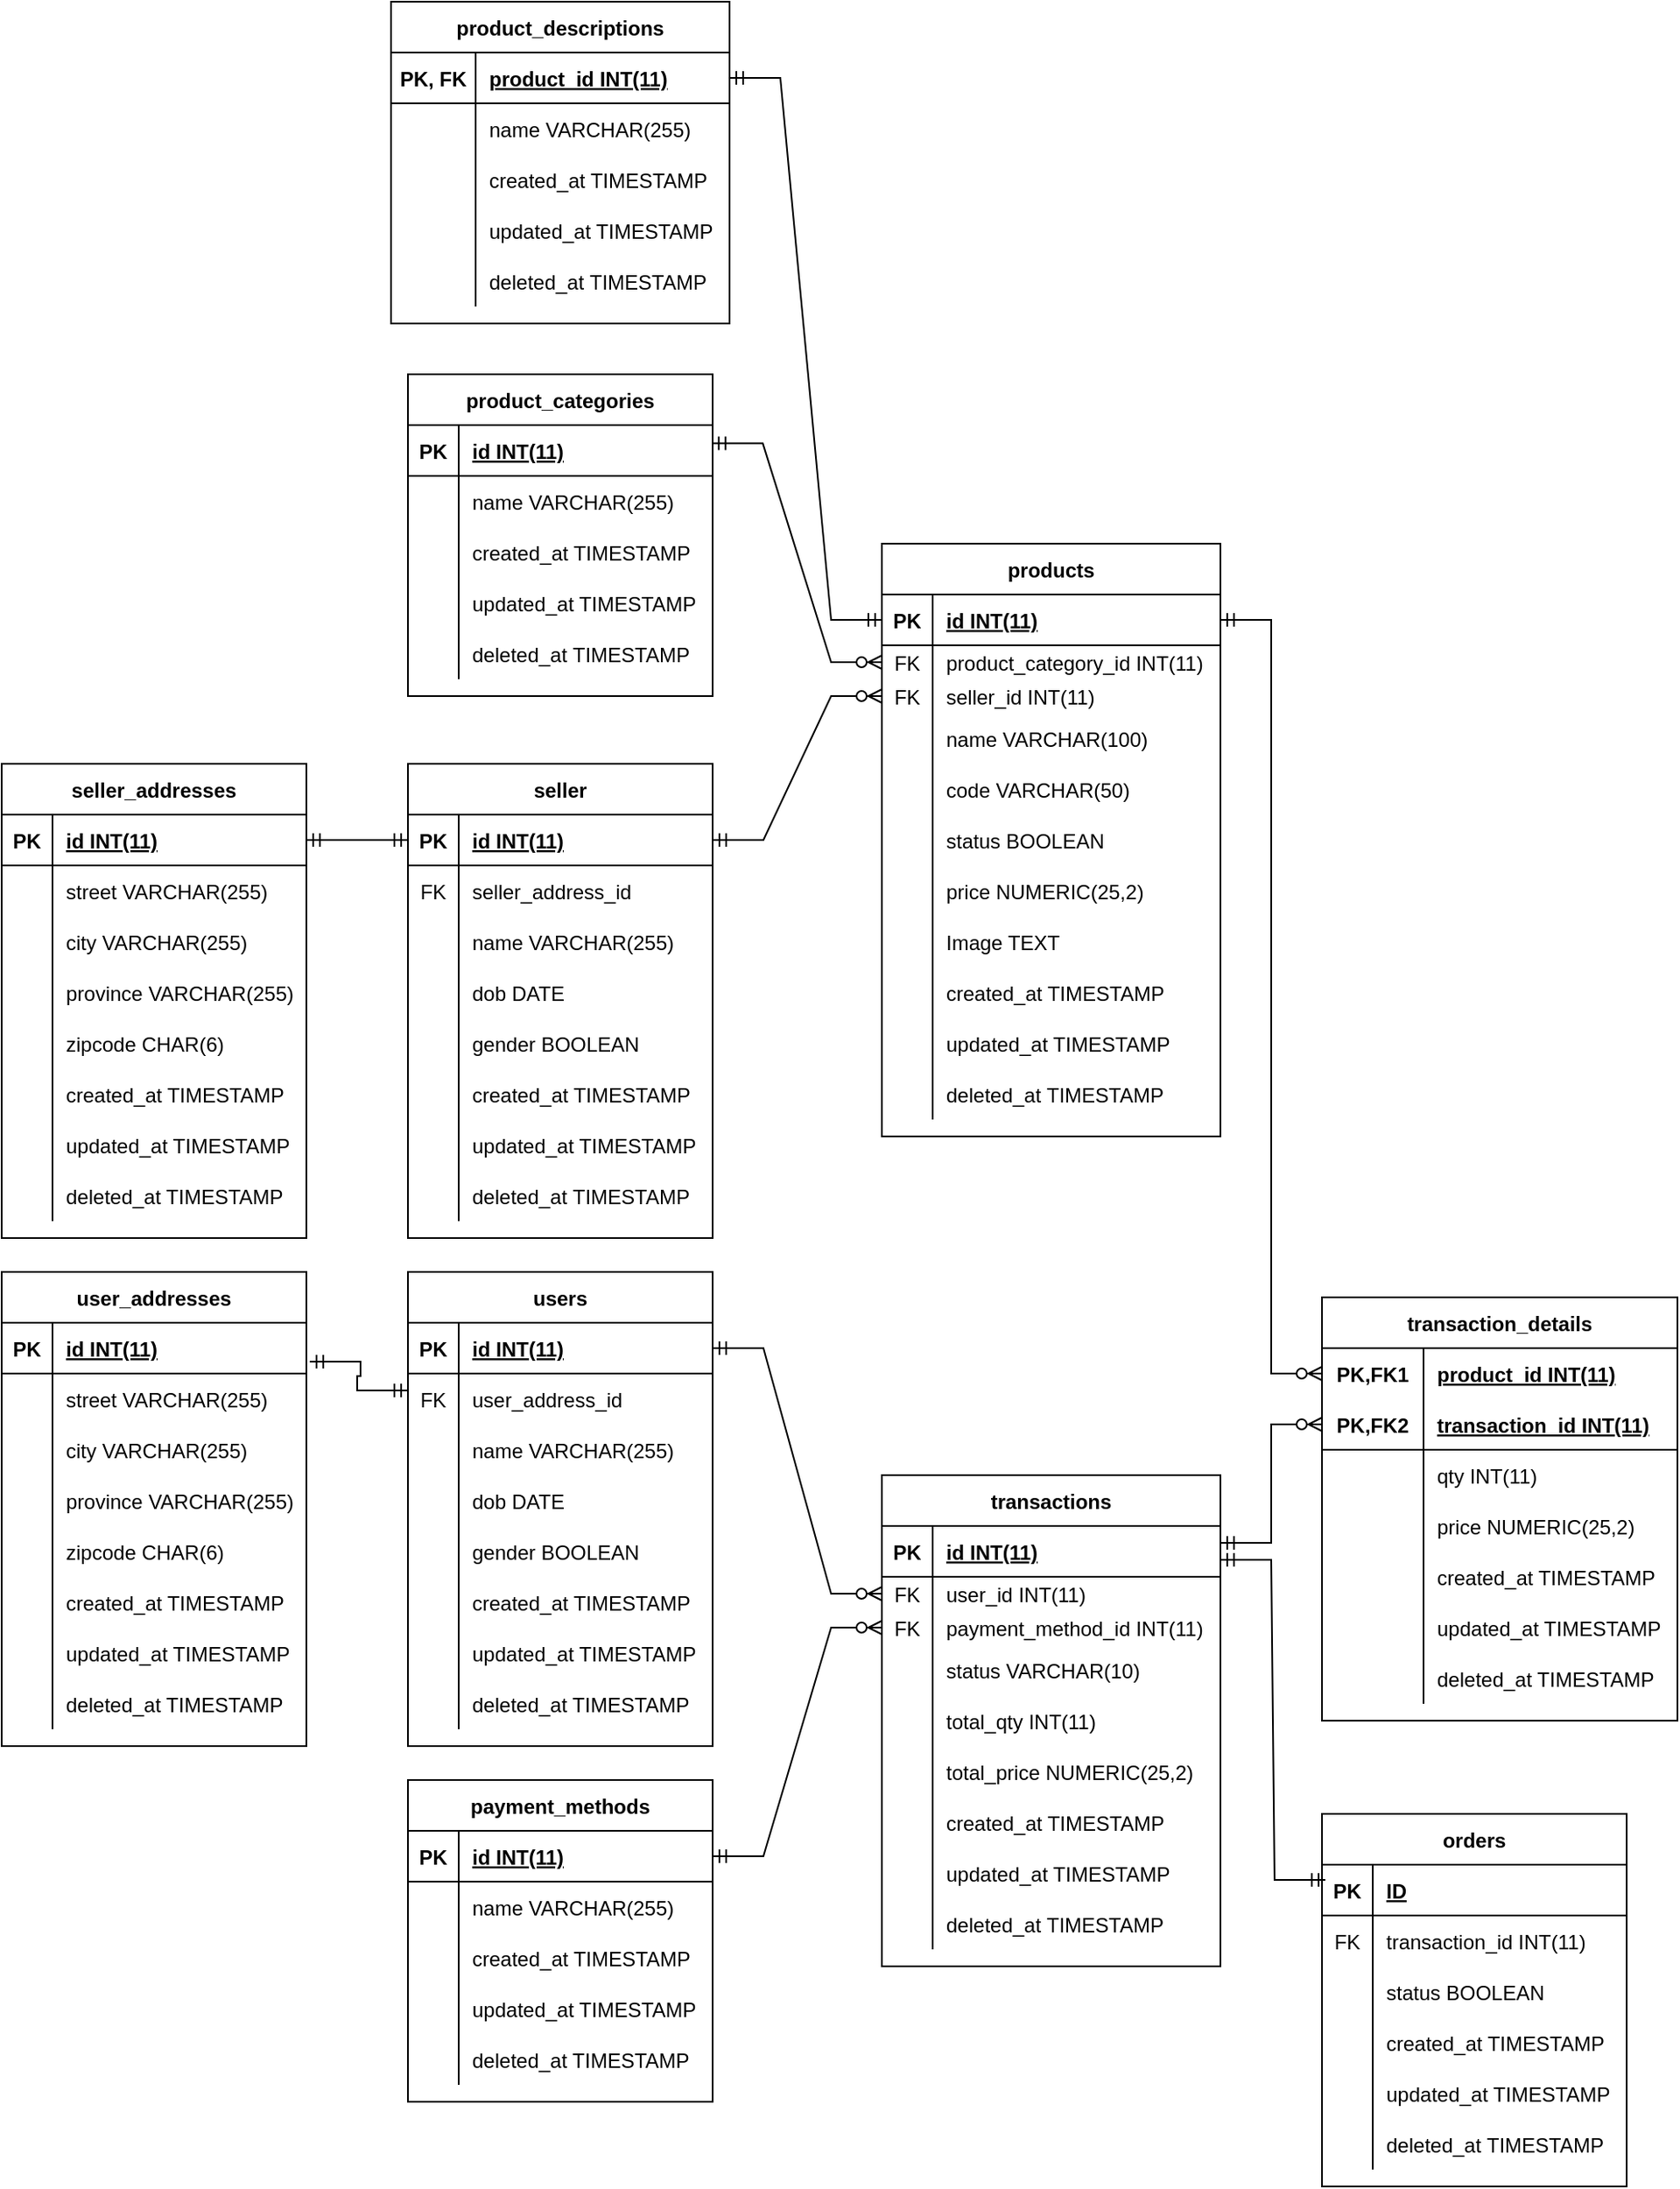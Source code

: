 <mxfile pages="3">
    <diagram name="Group Project 1" id="2N1SYTF-cXd5WuKX5OEw">
        <mxGraphModel dx="1046" dy="1871" grid="1" gridSize="10" guides="1" tooltips="1" connect="1" arrows="1" fold="1" page="1" pageScale="1" pageWidth="850" pageHeight="1100" math="0" shadow="0">
            <root>
                <mxCell id="twdxTOrECET6sD87ec4E-0"/>
                <mxCell id="twdxTOrECET6sD87ec4E-1" parent="twdxTOrECET6sD87ec4E-0"/>
                <mxCell id="twdxTOrECET6sD87ec4E-2" value="users" style="shape=table;startSize=30;container=1;collapsible=1;childLayout=tableLayout;fixedRows=1;rowLines=0;fontStyle=1;align=center;resizeLast=1;" parent="twdxTOrECET6sD87ec4E-1" vertex="1">
                    <mxGeometry x="280" y="620" width="180" height="280" as="geometry"/>
                </mxCell>
                <mxCell id="twdxTOrECET6sD87ec4E-3" value="" style="shape=tableRow;horizontal=0;startSize=0;swimlaneHead=0;swimlaneBody=0;fillColor=none;collapsible=0;dropTarget=0;points=[[0,0.5],[1,0.5]];portConstraint=eastwest;top=0;left=0;right=0;bottom=1;" parent="twdxTOrECET6sD87ec4E-2" vertex="1">
                    <mxGeometry y="30" width="180" height="30" as="geometry"/>
                </mxCell>
                <mxCell id="twdxTOrECET6sD87ec4E-4" value="PK" style="shape=partialRectangle;connectable=0;fillColor=none;top=0;left=0;bottom=0;right=0;fontStyle=1;overflow=hidden;" parent="twdxTOrECET6sD87ec4E-3" vertex="1">
                    <mxGeometry width="30" height="30" as="geometry">
                        <mxRectangle width="30" height="30" as="alternateBounds"/>
                    </mxGeometry>
                </mxCell>
                <mxCell id="twdxTOrECET6sD87ec4E-5" value="id INT(11)" style="shape=partialRectangle;connectable=0;fillColor=none;top=0;left=0;bottom=0;right=0;align=left;spacingLeft=6;fontStyle=5;overflow=hidden;" parent="twdxTOrECET6sD87ec4E-3" vertex="1">
                    <mxGeometry x="30" width="150" height="30" as="geometry">
                        <mxRectangle width="150" height="30" as="alternateBounds"/>
                    </mxGeometry>
                </mxCell>
                <mxCell id="twdxTOrECET6sD87ec4E-9" value="" style="shape=tableRow;horizontal=0;startSize=0;swimlaneHead=0;swimlaneBody=0;fillColor=none;collapsible=0;dropTarget=0;points=[[0,0.5],[1,0.5]];portConstraint=eastwest;top=0;left=0;right=0;bottom=0;" parent="twdxTOrECET6sD87ec4E-2" vertex="1">
                    <mxGeometry y="60" width="180" height="30" as="geometry"/>
                </mxCell>
                <mxCell id="twdxTOrECET6sD87ec4E-10" value="FK" style="shape=partialRectangle;connectable=0;fillColor=none;top=0;left=0;bottom=0;right=0;editable=1;overflow=hidden;" parent="twdxTOrECET6sD87ec4E-9" vertex="1">
                    <mxGeometry width="30" height="30" as="geometry">
                        <mxRectangle width="30" height="30" as="alternateBounds"/>
                    </mxGeometry>
                </mxCell>
                <mxCell id="twdxTOrECET6sD87ec4E-11" value="user_address_id" style="shape=partialRectangle;connectable=0;fillColor=none;top=0;left=0;bottom=0;right=0;align=left;spacingLeft=6;overflow=hidden;" parent="twdxTOrECET6sD87ec4E-9" vertex="1">
                    <mxGeometry x="30" width="150" height="30" as="geometry">
                        <mxRectangle width="150" height="30" as="alternateBounds"/>
                    </mxGeometry>
                </mxCell>
                <mxCell id="twdxTOrECET6sD87ec4E-6" value="" style="shape=tableRow;horizontal=0;startSize=0;swimlaneHead=0;swimlaneBody=0;fillColor=none;collapsible=0;dropTarget=0;points=[[0,0.5],[1,0.5]];portConstraint=eastwest;top=0;left=0;right=0;bottom=0;" parent="twdxTOrECET6sD87ec4E-2" vertex="1">
                    <mxGeometry y="90" width="180" height="30" as="geometry"/>
                </mxCell>
                <mxCell id="twdxTOrECET6sD87ec4E-7" value="" style="shape=partialRectangle;connectable=0;fillColor=none;top=0;left=0;bottom=0;right=0;editable=1;overflow=hidden;" parent="twdxTOrECET6sD87ec4E-6" vertex="1">
                    <mxGeometry width="30" height="30" as="geometry">
                        <mxRectangle width="30" height="30" as="alternateBounds"/>
                    </mxGeometry>
                </mxCell>
                <mxCell id="twdxTOrECET6sD87ec4E-8" value="name VARCHAR(255)" style="shape=partialRectangle;connectable=0;fillColor=none;top=0;left=0;bottom=0;right=0;align=left;spacingLeft=6;overflow=hidden;" parent="twdxTOrECET6sD87ec4E-6" vertex="1">
                    <mxGeometry x="30" width="150" height="30" as="geometry">
                        <mxRectangle width="150" height="30" as="alternateBounds"/>
                    </mxGeometry>
                </mxCell>
                <mxCell id="twdxTOrECET6sD87ec4E-12" value="" style="shape=tableRow;horizontal=0;startSize=0;swimlaneHead=0;swimlaneBody=0;fillColor=none;collapsible=0;dropTarget=0;points=[[0,0.5],[1,0.5]];portConstraint=eastwest;top=0;left=0;right=0;bottom=0;" parent="twdxTOrECET6sD87ec4E-2" vertex="1">
                    <mxGeometry y="120" width="180" height="30" as="geometry"/>
                </mxCell>
                <mxCell id="twdxTOrECET6sD87ec4E-13" value="" style="shape=partialRectangle;connectable=0;fillColor=none;top=0;left=0;bottom=0;right=0;editable=1;overflow=hidden;" parent="twdxTOrECET6sD87ec4E-12" vertex="1">
                    <mxGeometry width="30" height="30" as="geometry">
                        <mxRectangle width="30" height="30" as="alternateBounds"/>
                    </mxGeometry>
                </mxCell>
                <mxCell id="twdxTOrECET6sD87ec4E-14" value="dob DATE" style="shape=partialRectangle;connectable=0;fillColor=none;top=0;left=0;bottom=0;right=0;align=left;spacingLeft=6;overflow=hidden;" parent="twdxTOrECET6sD87ec4E-12" vertex="1">
                    <mxGeometry x="30" width="150" height="30" as="geometry">
                        <mxRectangle width="150" height="30" as="alternateBounds"/>
                    </mxGeometry>
                </mxCell>
                <mxCell id="twdxTOrECET6sD87ec4E-18" value="" style="shape=tableRow;horizontal=0;startSize=0;swimlaneHead=0;swimlaneBody=0;fillColor=none;collapsible=0;dropTarget=0;points=[[0,0.5],[1,0.5]];portConstraint=eastwest;top=0;left=0;right=0;bottom=0;" parent="twdxTOrECET6sD87ec4E-2" vertex="1">
                    <mxGeometry y="150" width="180" height="30" as="geometry"/>
                </mxCell>
                <mxCell id="twdxTOrECET6sD87ec4E-19" value="" style="shape=partialRectangle;connectable=0;fillColor=none;top=0;left=0;bottom=0;right=0;editable=1;overflow=hidden;" parent="twdxTOrECET6sD87ec4E-18" vertex="1">
                    <mxGeometry width="30" height="30" as="geometry">
                        <mxRectangle width="30" height="30" as="alternateBounds"/>
                    </mxGeometry>
                </mxCell>
                <mxCell id="twdxTOrECET6sD87ec4E-20" value="gender BOOLEAN" style="shape=partialRectangle;connectable=0;fillColor=none;top=0;left=0;bottom=0;right=0;align=left;spacingLeft=6;overflow=hidden;" parent="twdxTOrECET6sD87ec4E-18" vertex="1">
                    <mxGeometry x="30" width="150" height="30" as="geometry">
                        <mxRectangle width="150" height="30" as="alternateBounds"/>
                    </mxGeometry>
                </mxCell>
                <mxCell id="twdxTOrECET6sD87ec4E-21" value="" style="shape=tableRow;horizontal=0;startSize=0;swimlaneHead=0;swimlaneBody=0;fillColor=none;collapsible=0;dropTarget=0;points=[[0,0.5],[1,0.5]];portConstraint=eastwest;top=0;left=0;right=0;bottom=0;" parent="twdxTOrECET6sD87ec4E-2" vertex="1">
                    <mxGeometry y="180" width="180" height="30" as="geometry"/>
                </mxCell>
                <mxCell id="twdxTOrECET6sD87ec4E-22" value="" style="shape=partialRectangle;connectable=0;fillColor=none;top=0;left=0;bottom=0;right=0;editable=1;overflow=hidden;" parent="twdxTOrECET6sD87ec4E-21" vertex="1">
                    <mxGeometry width="30" height="30" as="geometry">
                        <mxRectangle width="30" height="30" as="alternateBounds"/>
                    </mxGeometry>
                </mxCell>
                <mxCell id="twdxTOrECET6sD87ec4E-23" value="created_at TIMESTAMP" style="shape=partialRectangle;connectable=0;fillColor=none;top=0;left=0;bottom=0;right=0;align=left;spacingLeft=6;overflow=hidden;" parent="twdxTOrECET6sD87ec4E-21" vertex="1">
                    <mxGeometry x="30" width="150" height="30" as="geometry">
                        <mxRectangle width="150" height="30" as="alternateBounds"/>
                    </mxGeometry>
                </mxCell>
                <mxCell id="twdxTOrECET6sD87ec4E-24" value="" style="shape=tableRow;horizontal=0;startSize=0;swimlaneHead=0;swimlaneBody=0;fillColor=none;collapsible=0;dropTarget=0;points=[[0,0.5],[1,0.5]];portConstraint=eastwest;top=0;left=0;right=0;bottom=0;" parent="twdxTOrECET6sD87ec4E-2" vertex="1">
                    <mxGeometry y="210" width="180" height="30" as="geometry"/>
                </mxCell>
                <mxCell id="twdxTOrECET6sD87ec4E-25" value="" style="shape=partialRectangle;connectable=0;fillColor=none;top=0;left=0;bottom=0;right=0;editable=1;overflow=hidden;" parent="twdxTOrECET6sD87ec4E-24" vertex="1">
                    <mxGeometry width="30" height="30" as="geometry">
                        <mxRectangle width="30" height="30" as="alternateBounds"/>
                    </mxGeometry>
                </mxCell>
                <mxCell id="twdxTOrECET6sD87ec4E-26" value="updated_at TIMESTAMP" style="shape=partialRectangle;connectable=0;fillColor=none;top=0;left=0;bottom=0;right=0;align=left;spacingLeft=6;overflow=hidden;" parent="twdxTOrECET6sD87ec4E-24" vertex="1">
                    <mxGeometry x="30" width="150" height="30" as="geometry">
                        <mxRectangle width="150" height="30" as="alternateBounds"/>
                    </mxGeometry>
                </mxCell>
                <mxCell id="ONmV3y_AsiK-nSCcnV6g-149" value="" style="shape=tableRow;horizontal=0;startSize=0;swimlaneHead=0;swimlaneBody=0;fillColor=none;collapsible=0;dropTarget=0;points=[[0,0.5],[1,0.5]];portConstraint=eastwest;top=0;left=0;right=0;bottom=0;" parent="twdxTOrECET6sD87ec4E-2" vertex="1">
                    <mxGeometry y="240" width="180" height="30" as="geometry"/>
                </mxCell>
                <mxCell id="ONmV3y_AsiK-nSCcnV6g-150" value="" style="shape=partialRectangle;connectable=0;fillColor=none;top=0;left=0;bottom=0;right=0;editable=1;overflow=hidden;" parent="ONmV3y_AsiK-nSCcnV6g-149" vertex="1">
                    <mxGeometry width="30" height="30" as="geometry">
                        <mxRectangle width="30" height="30" as="alternateBounds"/>
                    </mxGeometry>
                </mxCell>
                <mxCell id="ONmV3y_AsiK-nSCcnV6g-151" value="deleted_at TIMESTAMP" style="shape=partialRectangle;connectable=0;fillColor=none;top=0;left=0;bottom=0;right=0;align=left;spacingLeft=6;overflow=hidden;" parent="ONmV3y_AsiK-nSCcnV6g-149" vertex="1">
                    <mxGeometry x="30" width="150" height="30" as="geometry">
                        <mxRectangle width="150" height="30" as="alternateBounds"/>
                    </mxGeometry>
                </mxCell>
                <mxCell id="twdxTOrECET6sD87ec4E-27" value="products" style="shape=table;startSize=30;container=1;collapsible=1;childLayout=tableLayout;fixedRows=1;rowLines=0;fontStyle=1;align=center;resizeLast=1;" parent="twdxTOrECET6sD87ec4E-1" vertex="1">
                    <mxGeometry x="560" y="190" width="200" height="350" as="geometry"/>
                </mxCell>
                <mxCell id="twdxTOrECET6sD87ec4E-28" value="" style="shape=tableRow;horizontal=0;startSize=0;swimlaneHead=0;swimlaneBody=0;fillColor=none;collapsible=0;dropTarget=0;points=[[0,0.5],[1,0.5]];portConstraint=eastwest;top=0;left=0;right=0;bottom=1;" parent="twdxTOrECET6sD87ec4E-27" vertex="1">
                    <mxGeometry y="30" width="200" height="30" as="geometry"/>
                </mxCell>
                <mxCell id="twdxTOrECET6sD87ec4E-29" value="PK" style="shape=partialRectangle;connectable=0;fillColor=none;top=0;left=0;bottom=0;right=0;fontStyle=1;overflow=hidden;" parent="twdxTOrECET6sD87ec4E-28" vertex="1">
                    <mxGeometry width="30" height="30" as="geometry">
                        <mxRectangle width="30" height="30" as="alternateBounds"/>
                    </mxGeometry>
                </mxCell>
                <mxCell id="twdxTOrECET6sD87ec4E-30" value="id INT(11)" style="shape=partialRectangle;connectable=0;fillColor=none;top=0;left=0;bottom=0;right=0;align=left;spacingLeft=6;fontStyle=5;overflow=hidden;" parent="twdxTOrECET6sD87ec4E-28" vertex="1">
                    <mxGeometry x="30" width="170" height="30" as="geometry">
                        <mxRectangle width="170" height="30" as="alternateBounds"/>
                    </mxGeometry>
                </mxCell>
                <mxCell id="twdxTOrECET6sD87ec4E-31" value="" style="shape=tableRow;horizontal=0;startSize=0;swimlaneHead=0;swimlaneBody=0;fillColor=none;collapsible=0;dropTarget=0;points=[[0,0.5],[1,0.5]];portConstraint=eastwest;top=0;left=0;right=0;bottom=0;" parent="twdxTOrECET6sD87ec4E-27" vertex="1">
                    <mxGeometry y="60" width="200" height="20" as="geometry"/>
                </mxCell>
                <mxCell id="twdxTOrECET6sD87ec4E-32" value="FK" style="shape=partialRectangle;connectable=0;fillColor=none;top=0;left=0;bottom=0;right=0;fontStyle=0;overflow=hidden;" parent="twdxTOrECET6sD87ec4E-31" vertex="1">
                    <mxGeometry width="30" height="20" as="geometry">
                        <mxRectangle width="30" height="20" as="alternateBounds"/>
                    </mxGeometry>
                </mxCell>
                <mxCell id="twdxTOrECET6sD87ec4E-33" value="product_category_id INT(11)" style="shape=partialRectangle;connectable=0;fillColor=none;top=0;left=0;bottom=0;right=0;align=left;spacingLeft=6;fontStyle=0;overflow=hidden;" parent="twdxTOrECET6sD87ec4E-31" vertex="1">
                    <mxGeometry x="30" width="170" height="20" as="geometry">
                        <mxRectangle width="170" height="20" as="alternateBounds"/>
                    </mxGeometry>
                </mxCell>
                <mxCell id="ONmV3y_AsiK-nSCcnV6g-66" value="" style="shape=tableRow;horizontal=0;startSize=0;swimlaneHead=0;swimlaneBody=0;fillColor=none;collapsible=0;dropTarget=0;points=[[0,0.5],[1,0.5]];portConstraint=eastwest;top=0;left=0;right=0;bottom=0;" parent="twdxTOrECET6sD87ec4E-27" vertex="1">
                    <mxGeometry y="80" width="200" height="20" as="geometry"/>
                </mxCell>
                <mxCell id="ONmV3y_AsiK-nSCcnV6g-67" value="FK" style="shape=partialRectangle;connectable=0;fillColor=none;top=0;left=0;bottom=0;right=0;fontStyle=0;overflow=hidden;" parent="ONmV3y_AsiK-nSCcnV6g-66" vertex="1">
                    <mxGeometry width="30" height="20" as="geometry">
                        <mxRectangle width="30" height="20" as="alternateBounds"/>
                    </mxGeometry>
                </mxCell>
                <mxCell id="ONmV3y_AsiK-nSCcnV6g-68" value="seller_id INT(11)" style="shape=partialRectangle;connectable=0;fillColor=none;top=0;left=0;bottom=0;right=0;align=left;spacingLeft=6;fontStyle=0;overflow=hidden;" parent="ONmV3y_AsiK-nSCcnV6g-66" vertex="1">
                    <mxGeometry x="30" width="170" height="20" as="geometry">
                        <mxRectangle width="170" height="20" as="alternateBounds"/>
                    </mxGeometry>
                </mxCell>
                <mxCell id="twdxTOrECET6sD87ec4E-37" value="" style="shape=tableRow;horizontal=0;startSize=0;swimlaneHead=0;swimlaneBody=0;fillColor=none;collapsible=0;dropTarget=0;points=[[0,0.5],[1,0.5]];portConstraint=eastwest;top=0;left=0;right=0;bottom=0;" parent="twdxTOrECET6sD87ec4E-27" vertex="1">
                    <mxGeometry y="100" width="200" height="30" as="geometry"/>
                </mxCell>
                <mxCell id="twdxTOrECET6sD87ec4E-38" value="" style="shape=partialRectangle;connectable=0;fillColor=none;top=0;left=0;bottom=0;right=0;editable=1;overflow=hidden;" parent="twdxTOrECET6sD87ec4E-37" vertex="1">
                    <mxGeometry width="30" height="30" as="geometry">
                        <mxRectangle width="30" height="30" as="alternateBounds"/>
                    </mxGeometry>
                </mxCell>
                <mxCell id="twdxTOrECET6sD87ec4E-39" value="name VARCHAR(100)" style="shape=partialRectangle;connectable=0;fillColor=none;top=0;left=0;bottom=0;right=0;align=left;spacingLeft=6;overflow=hidden;" parent="twdxTOrECET6sD87ec4E-37" vertex="1">
                    <mxGeometry x="30" width="170" height="30" as="geometry">
                        <mxRectangle width="170" height="30" as="alternateBounds"/>
                    </mxGeometry>
                </mxCell>
                <mxCell id="twdxTOrECET6sD87ec4E-40" value="" style="shape=tableRow;horizontal=0;startSize=0;swimlaneHead=0;swimlaneBody=0;fillColor=none;collapsible=0;dropTarget=0;points=[[0,0.5],[1,0.5]];portConstraint=eastwest;top=0;left=0;right=0;bottom=0;" parent="twdxTOrECET6sD87ec4E-27" vertex="1">
                    <mxGeometry y="130" width="200" height="30" as="geometry"/>
                </mxCell>
                <mxCell id="twdxTOrECET6sD87ec4E-41" value="" style="shape=partialRectangle;connectable=0;fillColor=none;top=0;left=0;bottom=0;right=0;editable=1;overflow=hidden;" parent="twdxTOrECET6sD87ec4E-40" vertex="1">
                    <mxGeometry width="30" height="30" as="geometry">
                        <mxRectangle width="30" height="30" as="alternateBounds"/>
                    </mxGeometry>
                </mxCell>
                <mxCell id="twdxTOrECET6sD87ec4E-42" value="code VARCHAR(50)" style="shape=partialRectangle;connectable=0;fillColor=none;top=0;left=0;bottom=0;right=0;align=left;spacingLeft=6;overflow=hidden;" parent="twdxTOrECET6sD87ec4E-40" vertex="1">
                    <mxGeometry x="30" width="170" height="30" as="geometry">
                        <mxRectangle width="170" height="30" as="alternateBounds"/>
                    </mxGeometry>
                </mxCell>
                <mxCell id="twdxTOrECET6sD87ec4E-43" value="" style="shape=tableRow;horizontal=0;startSize=0;swimlaneHead=0;swimlaneBody=0;fillColor=none;collapsible=0;dropTarget=0;points=[[0,0.5],[1,0.5]];portConstraint=eastwest;top=0;left=0;right=0;bottom=0;" parent="twdxTOrECET6sD87ec4E-27" vertex="1">
                    <mxGeometry y="160" width="200" height="30" as="geometry"/>
                </mxCell>
                <mxCell id="twdxTOrECET6sD87ec4E-44" value="" style="shape=partialRectangle;connectable=0;fillColor=none;top=0;left=0;bottom=0;right=0;editable=1;overflow=hidden;" parent="twdxTOrECET6sD87ec4E-43" vertex="1">
                    <mxGeometry width="30" height="30" as="geometry">
                        <mxRectangle width="30" height="30" as="alternateBounds"/>
                    </mxGeometry>
                </mxCell>
                <mxCell id="twdxTOrECET6sD87ec4E-45" value="status BOOLEAN" style="shape=partialRectangle;connectable=0;fillColor=none;top=0;left=0;bottom=0;right=0;align=left;spacingLeft=6;overflow=hidden;" parent="twdxTOrECET6sD87ec4E-43" vertex="1">
                    <mxGeometry x="30" width="170" height="30" as="geometry">
                        <mxRectangle width="170" height="30" as="alternateBounds"/>
                    </mxGeometry>
                </mxCell>
                <mxCell id="twdxTOrECET6sD87ec4E-46" value="" style="shape=tableRow;horizontal=0;startSize=0;swimlaneHead=0;swimlaneBody=0;fillColor=none;collapsible=0;dropTarget=0;points=[[0,0.5],[1,0.5]];portConstraint=eastwest;top=0;left=0;right=0;bottom=0;" parent="twdxTOrECET6sD87ec4E-27" vertex="1">
                    <mxGeometry y="190" width="200" height="30" as="geometry"/>
                </mxCell>
                <mxCell id="twdxTOrECET6sD87ec4E-47" value="" style="shape=partialRectangle;connectable=0;fillColor=none;top=0;left=0;bottom=0;right=0;editable=1;overflow=hidden;" parent="twdxTOrECET6sD87ec4E-46" vertex="1">
                    <mxGeometry width="30" height="30" as="geometry">
                        <mxRectangle width="30" height="30" as="alternateBounds"/>
                    </mxGeometry>
                </mxCell>
                <mxCell id="twdxTOrECET6sD87ec4E-48" value="price NUMERIC(25,2)" style="shape=partialRectangle;connectable=0;fillColor=none;top=0;left=0;bottom=0;right=0;align=left;spacingLeft=6;overflow=hidden;" parent="twdxTOrECET6sD87ec4E-46" vertex="1">
                    <mxGeometry x="30" width="170" height="30" as="geometry">
                        <mxRectangle width="170" height="30" as="alternateBounds"/>
                    </mxGeometry>
                </mxCell>
                <mxCell id="enQuZdmnU1yJSPMKD2X3-1" value="" style="shape=tableRow;horizontal=0;startSize=0;swimlaneHead=0;swimlaneBody=0;fillColor=none;collapsible=0;dropTarget=0;points=[[0,0.5],[1,0.5]];portConstraint=eastwest;top=0;left=0;right=0;bottom=0;" parent="twdxTOrECET6sD87ec4E-27" vertex="1">
                    <mxGeometry y="220" width="200" height="30" as="geometry"/>
                </mxCell>
                <mxCell id="enQuZdmnU1yJSPMKD2X3-2" value="" style="shape=partialRectangle;connectable=0;fillColor=none;top=0;left=0;bottom=0;right=0;editable=1;overflow=hidden;" parent="enQuZdmnU1yJSPMKD2X3-1" vertex="1">
                    <mxGeometry width="30" height="30" as="geometry">
                        <mxRectangle width="30" height="30" as="alternateBounds"/>
                    </mxGeometry>
                </mxCell>
                <mxCell id="enQuZdmnU1yJSPMKD2X3-3" value="Image TEXT" style="shape=partialRectangle;connectable=0;fillColor=none;top=0;left=0;bottom=0;right=0;align=left;spacingLeft=6;overflow=hidden;" parent="enQuZdmnU1yJSPMKD2X3-1" vertex="1">
                    <mxGeometry x="30" width="170" height="30" as="geometry">
                        <mxRectangle width="170" height="30" as="alternateBounds"/>
                    </mxGeometry>
                </mxCell>
                <mxCell id="twdxTOrECET6sD87ec4E-49" value="" style="shape=tableRow;horizontal=0;startSize=0;swimlaneHead=0;swimlaneBody=0;fillColor=none;collapsible=0;dropTarget=0;points=[[0,0.5],[1,0.5]];portConstraint=eastwest;top=0;left=0;right=0;bottom=0;" parent="twdxTOrECET6sD87ec4E-27" vertex="1">
                    <mxGeometry y="250" width="200" height="30" as="geometry"/>
                </mxCell>
                <mxCell id="twdxTOrECET6sD87ec4E-50" value="" style="shape=partialRectangle;connectable=0;fillColor=none;top=0;left=0;bottom=0;right=0;editable=1;overflow=hidden;" parent="twdxTOrECET6sD87ec4E-49" vertex="1">
                    <mxGeometry width="30" height="30" as="geometry">
                        <mxRectangle width="30" height="30" as="alternateBounds"/>
                    </mxGeometry>
                </mxCell>
                <mxCell id="twdxTOrECET6sD87ec4E-51" value="created_at TIMESTAMP" style="shape=partialRectangle;connectable=0;fillColor=none;top=0;left=0;bottom=0;right=0;align=left;spacingLeft=6;overflow=hidden;" parent="twdxTOrECET6sD87ec4E-49" vertex="1">
                    <mxGeometry x="30" width="170" height="30" as="geometry">
                        <mxRectangle width="170" height="30" as="alternateBounds"/>
                    </mxGeometry>
                </mxCell>
                <mxCell id="twdxTOrECET6sD87ec4E-52" value="" style="shape=tableRow;horizontal=0;startSize=0;swimlaneHead=0;swimlaneBody=0;fillColor=none;collapsible=0;dropTarget=0;points=[[0,0.5],[1,0.5]];portConstraint=eastwest;top=0;left=0;right=0;bottom=0;" parent="twdxTOrECET6sD87ec4E-27" vertex="1">
                    <mxGeometry y="280" width="200" height="30" as="geometry"/>
                </mxCell>
                <mxCell id="twdxTOrECET6sD87ec4E-53" value="" style="shape=partialRectangle;connectable=0;fillColor=none;top=0;left=0;bottom=0;right=0;editable=1;overflow=hidden;" parent="twdxTOrECET6sD87ec4E-52" vertex="1">
                    <mxGeometry width="30" height="30" as="geometry">
                        <mxRectangle width="30" height="30" as="alternateBounds"/>
                    </mxGeometry>
                </mxCell>
                <mxCell id="twdxTOrECET6sD87ec4E-54" value="updated_at TIMESTAMP" style="shape=partialRectangle;connectable=0;fillColor=none;top=0;left=0;bottom=0;right=0;align=left;spacingLeft=6;overflow=hidden;" parent="twdxTOrECET6sD87ec4E-52" vertex="1">
                    <mxGeometry x="30" width="170" height="30" as="geometry">
                        <mxRectangle width="170" height="30" as="alternateBounds"/>
                    </mxGeometry>
                </mxCell>
                <mxCell id="ONmV3y_AsiK-nSCcnV6g-127" value="" style="shape=tableRow;horizontal=0;startSize=0;swimlaneHead=0;swimlaneBody=0;fillColor=none;collapsible=0;dropTarget=0;points=[[0,0.5],[1,0.5]];portConstraint=eastwest;top=0;left=0;right=0;bottom=0;" parent="twdxTOrECET6sD87ec4E-27" vertex="1">
                    <mxGeometry y="310" width="200" height="30" as="geometry"/>
                </mxCell>
                <mxCell id="ONmV3y_AsiK-nSCcnV6g-128" value="" style="shape=partialRectangle;connectable=0;fillColor=none;top=0;left=0;bottom=0;right=0;editable=1;overflow=hidden;" parent="ONmV3y_AsiK-nSCcnV6g-127" vertex="1">
                    <mxGeometry width="30" height="30" as="geometry">
                        <mxRectangle width="30" height="30" as="alternateBounds"/>
                    </mxGeometry>
                </mxCell>
                <mxCell id="ONmV3y_AsiK-nSCcnV6g-129" value="deleted_at TIMESTAMP" style="shape=partialRectangle;connectable=0;fillColor=none;top=0;left=0;bottom=0;right=0;align=left;spacingLeft=6;overflow=hidden;" parent="ONmV3y_AsiK-nSCcnV6g-127" vertex="1">
                    <mxGeometry x="30" width="170" height="30" as="geometry">
                        <mxRectangle width="170" height="30" as="alternateBounds"/>
                    </mxGeometry>
                </mxCell>
                <mxCell id="twdxTOrECET6sD87ec4E-55" value="product_categories" style="shape=table;startSize=30;container=1;collapsible=1;childLayout=tableLayout;fixedRows=1;rowLines=0;fontStyle=1;align=center;resizeLast=1;" parent="twdxTOrECET6sD87ec4E-1" vertex="1">
                    <mxGeometry x="280" y="90" width="180" height="190" as="geometry"/>
                </mxCell>
                <mxCell id="twdxTOrECET6sD87ec4E-56" value="" style="shape=tableRow;horizontal=0;startSize=0;swimlaneHead=0;swimlaneBody=0;fillColor=none;collapsible=0;dropTarget=0;points=[[0,0.5],[1,0.5]];portConstraint=eastwest;top=0;left=0;right=0;bottom=1;" parent="twdxTOrECET6sD87ec4E-55" vertex="1">
                    <mxGeometry y="30" width="180" height="30" as="geometry"/>
                </mxCell>
                <mxCell id="twdxTOrECET6sD87ec4E-57" value="PK" style="shape=partialRectangle;connectable=0;fillColor=none;top=0;left=0;bottom=0;right=0;fontStyle=1;overflow=hidden;" parent="twdxTOrECET6sD87ec4E-56" vertex="1">
                    <mxGeometry width="30" height="30" as="geometry">
                        <mxRectangle width="30" height="30" as="alternateBounds"/>
                    </mxGeometry>
                </mxCell>
                <mxCell id="twdxTOrECET6sD87ec4E-58" value="id INT(11)" style="shape=partialRectangle;connectable=0;fillColor=none;top=0;left=0;bottom=0;right=0;align=left;spacingLeft=6;fontStyle=5;overflow=hidden;" parent="twdxTOrECET6sD87ec4E-56" vertex="1">
                    <mxGeometry x="30" width="150" height="30" as="geometry">
                        <mxRectangle width="150" height="30" as="alternateBounds"/>
                    </mxGeometry>
                </mxCell>
                <mxCell id="twdxTOrECET6sD87ec4E-59" value="" style="shape=tableRow;horizontal=0;startSize=0;swimlaneHead=0;swimlaneBody=0;fillColor=none;collapsible=0;dropTarget=0;points=[[0,0.5],[1,0.5]];portConstraint=eastwest;top=0;left=0;right=0;bottom=0;" parent="twdxTOrECET6sD87ec4E-55" vertex="1">
                    <mxGeometry y="60" width="180" height="30" as="geometry"/>
                </mxCell>
                <mxCell id="twdxTOrECET6sD87ec4E-60" value="" style="shape=partialRectangle;connectable=0;fillColor=none;top=0;left=0;bottom=0;right=0;editable=1;overflow=hidden;" parent="twdxTOrECET6sD87ec4E-59" vertex="1">
                    <mxGeometry width="30" height="30" as="geometry">
                        <mxRectangle width="30" height="30" as="alternateBounds"/>
                    </mxGeometry>
                </mxCell>
                <mxCell id="twdxTOrECET6sD87ec4E-61" value="name VARCHAR(255)" style="shape=partialRectangle;connectable=0;fillColor=none;top=0;left=0;bottom=0;right=0;align=left;spacingLeft=6;overflow=hidden;" parent="twdxTOrECET6sD87ec4E-59" vertex="1">
                    <mxGeometry x="30" width="150" height="30" as="geometry">
                        <mxRectangle width="150" height="30" as="alternateBounds"/>
                    </mxGeometry>
                </mxCell>
                <mxCell id="twdxTOrECET6sD87ec4E-62" value="" style="shape=tableRow;horizontal=0;startSize=0;swimlaneHead=0;swimlaneBody=0;fillColor=none;collapsible=0;dropTarget=0;points=[[0,0.5],[1,0.5]];portConstraint=eastwest;top=0;left=0;right=0;bottom=0;" parent="twdxTOrECET6sD87ec4E-55" vertex="1">
                    <mxGeometry y="90" width="180" height="30" as="geometry"/>
                </mxCell>
                <mxCell id="twdxTOrECET6sD87ec4E-63" value="" style="shape=partialRectangle;connectable=0;fillColor=none;top=0;left=0;bottom=0;right=0;editable=1;overflow=hidden;" parent="twdxTOrECET6sD87ec4E-62" vertex="1">
                    <mxGeometry width="30" height="30" as="geometry">
                        <mxRectangle width="30" height="30" as="alternateBounds"/>
                    </mxGeometry>
                </mxCell>
                <mxCell id="twdxTOrECET6sD87ec4E-64" value="created_at TIMESTAMP" style="shape=partialRectangle;connectable=0;fillColor=none;top=0;left=0;bottom=0;right=0;align=left;spacingLeft=6;overflow=hidden;" parent="twdxTOrECET6sD87ec4E-62" vertex="1">
                    <mxGeometry x="30" width="150" height="30" as="geometry">
                        <mxRectangle width="150" height="30" as="alternateBounds"/>
                    </mxGeometry>
                </mxCell>
                <mxCell id="twdxTOrECET6sD87ec4E-65" value="" style="shape=tableRow;horizontal=0;startSize=0;swimlaneHead=0;swimlaneBody=0;fillColor=none;collapsible=0;dropTarget=0;points=[[0,0.5],[1,0.5]];portConstraint=eastwest;top=0;left=0;right=0;bottom=0;" parent="twdxTOrECET6sD87ec4E-55" vertex="1">
                    <mxGeometry y="120" width="180" height="30" as="geometry"/>
                </mxCell>
                <mxCell id="twdxTOrECET6sD87ec4E-66" value="" style="shape=partialRectangle;connectable=0;fillColor=none;top=0;left=0;bottom=0;right=0;editable=1;overflow=hidden;" parent="twdxTOrECET6sD87ec4E-65" vertex="1">
                    <mxGeometry width="30" height="30" as="geometry">
                        <mxRectangle width="30" height="30" as="alternateBounds"/>
                    </mxGeometry>
                </mxCell>
                <mxCell id="twdxTOrECET6sD87ec4E-67" value="updated_at TIMESTAMP" style="shape=partialRectangle;connectable=0;fillColor=none;top=0;left=0;bottom=0;right=0;align=left;spacingLeft=6;overflow=hidden;" parent="twdxTOrECET6sD87ec4E-65" vertex="1">
                    <mxGeometry x="30" width="150" height="30" as="geometry">
                        <mxRectangle width="150" height="30" as="alternateBounds"/>
                    </mxGeometry>
                </mxCell>
                <mxCell id="ONmV3y_AsiK-nSCcnV6g-121" value="" style="shape=tableRow;horizontal=0;startSize=0;swimlaneHead=0;swimlaneBody=0;fillColor=none;collapsible=0;dropTarget=0;points=[[0,0.5],[1,0.5]];portConstraint=eastwest;top=0;left=0;right=0;bottom=0;" parent="twdxTOrECET6sD87ec4E-55" vertex="1">
                    <mxGeometry y="150" width="180" height="30" as="geometry"/>
                </mxCell>
                <mxCell id="ONmV3y_AsiK-nSCcnV6g-122" value="" style="shape=partialRectangle;connectable=0;fillColor=none;top=0;left=0;bottom=0;right=0;editable=1;overflow=hidden;" parent="ONmV3y_AsiK-nSCcnV6g-121" vertex="1">
                    <mxGeometry width="30" height="30" as="geometry">
                        <mxRectangle width="30" height="30" as="alternateBounds"/>
                    </mxGeometry>
                </mxCell>
                <mxCell id="ONmV3y_AsiK-nSCcnV6g-123" value="deleted_at TIMESTAMP" style="shape=partialRectangle;connectable=0;fillColor=none;top=0;left=0;bottom=0;right=0;align=left;spacingLeft=6;overflow=hidden;" parent="ONmV3y_AsiK-nSCcnV6g-121" vertex="1">
                    <mxGeometry x="30" width="150" height="30" as="geometry">
                        <mxRectangle width="150" height="30" as="alternateBounds"/>
                    </mxGeometry>
                </mxCell>
                <mxCell id="twdxTOrECET6sD87ec4E-81" value="product_descriptions" style="shape=table;startSize=30;container=1;collapsible=1;childLayout=tableLayout;fixedRows=1;rowLines=0;fontStyle=1;align=center;resizeLast=1;" parent="twdxTOrECET6sD87ec4E-1" vertex="1">
                    <mxGeometry x="270" y="-130" width="200" height="190" as="geometry"/>
                </mxCell>
                <mxCell id="twdxTOrECET6sD87ec4E-82" value="" style="shape=tableRow;horizontal=0;startSize=0;swimlaneHead=0;swimlaneBody=0;fillColor=none;collapsible=0;dropTarget=0;points=[[0,0.5],[1,0.5]];portConstraint=eastwest;top=0;left=0;right=0;bottom=1;" parent="twdxTOrECET6sD87ec4E-81" vertex="1">
                    <mxGeometry y="30" width="200" height="30" as="geometry"/>
                </mxCell>
                <mxCell id="twdxTOrECET6sD87ec4E-83" value="PK, FK" style="shape=partialRectangle;connectable=0;fillColor=none;top=0;left=0;bottom=0;right=0;fontStyle=1;overflow=hidden;" parent="twdxTOrECET6sD87ec4E-82" vertex="1">
                    <mxGeometry width="50" height="30" as="geometry">
                        <mxRectangle width="50" height="30" as="alternateBounds"/>
                    </mxGeometry>
                </mxCell>
                <mxCell id="twdxTOrECET6sD87ec4E-84" value="product_id INT(11)" style="shape=partialRectangle;connectable=0;fillColor=none;top=0;left=0;bottom=0;right=0;align=left;spacingLeft=6;fontStyle=5;overflow=hidden;" parent="twdxTOrECET6sD87ec4E-82" vertex="1">
                    <mxGeometry x="50" width="150" height="30" as="geometry">
                        <mxRectangle width="150" height="30" as="alternateBounds"/>
                    </mxGeometry>
                </mxCell>
                <mxCell id="twdxTOrECET6sD87ec4E-85" value="" style="shape=tableRow;horizontal=0;startSize=0;swimlaneHead=0;swimlaneBody=0;fillColor=none;collapsible=0;dropTarget=0;points=[[0,0.5],[1,0.5]];portConstraint=eastwest;top=0;left=0;right=0;bottom=0;" parent="twdxTOrECET6sD87ec4E-81" vertex="1">
                    <mxGeometry y="60" width="200" height="30" as="geometry"/>
                </mxCell>
                <mxCell id="twdxTOrECET6sD87ec4E-86" value="" style="shape=partialRectangle;connectable=0;fillColor=none;top=0;left=0;bottom=0;right=0;editable=1;overflow=hidden;" parent="twdxTOrECET6sD87ec4E-85" vertex="1">
                    <mxGeometry width="50" height="30" as="geometry">
                        <mxRectangle width="50" height="30" as="alternateBounds"/>
                    </mxGeometry>
                </mxCell>
                <mxCell id="twdxTOrECET6sD87ec4E-87" value="name VARCHAR(255)" style="shape=partialRectangle;connectable=0;fillColor=none;top=0;left=0;bottom=0;right=0;align=left;spacingLeft=6;overflow=hidden;" parent="twdxTOrECET6sD87ec4E-85" vertex="1">
                    <mxGeometry x="50" width="150" height="30" as="geometry">
                        <mxRectangle width="150" height="30" as="alternateBounds"/>
                    </mxGeometry>
                </mxCell>
                <mxCell id="twdxTOrECET6sD87ec4E-88" value="" style="shape=tableRow;horizontal=0;startSize=0;swimlaneHead=0;swimlaneBody=0;fillColor=none;collapsible=0;dropTarget=0;points=[[0,0.5],[1,0.5]];portConstraint=eastwest;top=0;left=0;right=0;bottom=0;" parent="twdxTOrECET6sD87ec4E-81" vertex="1">
                    <mxGeometry y="90" width="200" height="30" as="geometry"/>
                </mxCell>
                <mxCell id="twdxTOrECET6sD87ec4E-89" value="" style="shape=partialRectangle;connectable=0;fillColor=none;top=0;left=0;bottom=0;right=0;editable=1;overflow=hidden;" parent="twdxTOrECET6sD87ec4E-88" vertex="1">
                    <mxGeometry width="50" height="30" as="geometry">
                        <mxRectangle width="50" height="30" as="alternateBounds"/>
                    </mxGeometry>
                </mxCell>
                <mxCell id="twdxTOrECET6sD87ec4E-90" value="created_at TIMESTAMP" style="shape=partialRectangle;connectable=0;fillColor=none;top=0;left=0;bottom=0;right=0;align=left;spacingLeft=6;overflow=hidden;" parent="twdxTOrECET6sD87ec4E-88" vertex="1">
                    <mxGeometry x="50" width="150" height="30" as="geometry">
                        <mxRectangle width="150" height="30" as="alternateBounds"/>
                    </mxGeometry>
                </mxCell>
                <mxCell id="twdxTOrECET6sD87ec4E-91" value="" style="shape=tableRow;horizontal=0;startSize=0;swimlaneHead=0;swimlaneBody=0;fillColor=none;collapsible=0;dropTarget=0;points=[[0,0.5],[1,0.5]];portConstraint=eastwest;top=0;left=0;right=0;bottom=0;" parent="twdxTOrECET6sD87ec4E-81" vertex="1">
                    <mxGeometry y="120" width="200" height="30" as="geometry"/>
                </mxCell>
                <mxCell id="twdxTOrECET6sD87ec4E-92" value="" style="shape=partialRectangle;connectable=0;fillColor=none;top=0;left=0;bottom=0;right=0;editable=1;overflow=hidden;" parent="twdxTOrECET6sD87ec4E-91" vertex="1">
                    <mxGeometry width="50" height="30" as="geometry">
                        <mxRectangle width="50" height="30" as="alternateBounds"/>
                    </mxGeometry>
                </mxCell>
                <mxCell id="twdxTOrECET6sD87ec4E-93" value="updated_at TIMESTAMP" style="shape=partialRectangle;connectable=0;fillColor=none;top=0;left=0;bottom=0;right=0;align=left;spacingLeft=6;overflow=hidden;" parent="twdxTOrECET6sD87ec4E-91" vertex="1">
                    <mxGeometry x="50" width="150" height="30" as="geometry">
                        <mxRectangle width="150" height="30" as="alternateBounds"/>
                    </mxGeometry>
                </mxCell>
                <mxCell id="ONmV3y_AsiK-nSCcnV6g-124" value="" style="shape=tableRow;horizontal=0;startSize=0;swimlaneHead=0;swimlaneBody=0;fillColor=none;collapsible=0;dropTarget=0;points=[[0,0.5],[1,0.5]];portConstraint=eastwest;top=0;left=0;right=0;bottom=0;" parent="twdxTOrECET6sD87ec4E-81" vertex="1">
                    <mxGeometry y="150" width="200" height="30" as="geometry"/>
                </mxCell>
                <mxCell id="ONmV3y_AsiK-nSCcnV6g-125" value="" style="shape=partialRectangle;connectable=0;fillColor=none;top=0;left=0;bottom=0;right=0;editable=1;overflow=hidden;" parent="ONmV3y_AsiK-nSCcnV6g-124" vertex="1">
                    <mxGeometry width="50" height="30" as="geometry">
                        <mxRectangle width="50" height="30" as="alternateBounds"/>
                    </mxGeometry>
                </mxCell>
                <mxCell id="ONmV3y_AsiK-nSCcnV6g-126" value="deleted_at TIMESTAMP" style="shape=partialRectangle;connectable=0;fillColor=none;top=0;left=0;bottom=0;right=0;align=left;spacingLeft=6;overflow=hidden;" parent="ONmV3y_AsiK-nSCcnV6g-124" vertex="1">
                    <mxGeometry x="50" width="150" height="30" as="geometry">
                        <mxRectangle width="150" height="30" as="alternateBounds"/>
                    </mxGeometry>
                </mxCell>
                <mxCell id="twdxTOrECET6sD87ec4E-94" value="payment_methods" style="shape=table;startSize=30;container=1;collapsible=1;childLayout=tableLayout;fixedRows=1;rowLines=0;fontStyle=1;align=center;resizeLast=1;" parent="twdxTOrECET6sD87ec4E-1" vertex="1">
                    <mxGeometry x="280" y="920" width="180" height="190" as="geometry"/>
                </mxCell>
                <mxCell id="twdxTOrECET6sD87ec4E-95" value="" style="shape=tableRow;horizontal=0;startSize=0;swimlaneHead=0;swimlaneBody=0;fillColor=none;collapsible=0;dropTarget=0;points=[[0,0.5],[1,0.5]];portConstraint=eastwest;top=0;left=0;right=0;bottom=1;" parent="twdxTOrECET6sD87ec4E-94" vertex="1">
                    <mxGeometry y="30" width="180" height="30" as="geometry"/>
                </mxCell>
                <mxCell id="twdxTOrECET6sD87ec4E-96" value="PK" style="shape=partialRectangle;connectable=0;fillColor=none;top=0;left=0;bottom=0;right=0;fontStyle=1;overflow=hidden;" parent="twdxTOrECET6sD87ec4E-95" vertex="1">
                    <mxGeometry width="30" height="30" as="geometry">
                        <mxRectangle width="30" height="30" as="alternateBounds"/>
                    </mxGeometry>
                </mxCell>
                <mxCell id="twdxTOrECET6sD87ec4E-97" value="id INT(11)" style="shape=partialRectangle;connectable=0;fillColor=none;top=0;left=0;bottom=0;right=0;align=left;spacingLeft=6;fontStyle=5;overflow=hidden;" parent="twdxTOrECET6sD87ec4E-95" vertex="1">
                    <mxGeometry x="30" width="150" height="30" as="geometry">
                        <mxRectangle width="150" height="30" as="alternateBounds"/>
                    </mxGeometry>
                </mxCell>
                <mxCell id="twdxTOrECET6sD87ec4E-98" value="" style="shape=tableRow;horizontal=0;startSize=0;swimlaneHead=0;swimlaneBody=0;fillColor=none;collapsible=0;dropTarget=0;points=[[0,0.5],[1,0.5]];portConstraint=eastwest;top=0;left=0;right=0;bottom=0;" parent="twdxTOrECET6sD87ec4E-94" vertex="1">
                    <mxGeometry y="60" width="180" height="30" as="geometry"/>
                </mxCell>
                <mxCell id="twdxTOrECET6sD87ec4E-99" value="" style="shape=partialRectangle;connectable=0;fillColor=none;top=0;left=0;bottom=0;right=0;editable=1;overflow=hidden;" parent="twdxTOrECET6sD87ec4E-98" vertex="1">
                    <mxGeometry width="30" height="30" as="geometry">
                        <mxRectangle width="30" height="30" as="alternateBounds"/>
                    </mxGeometry>
                </mxCell>
                <mxCell id="twdxTOrECET6sD87ec4E-100" value="name VARCHAR(255)" style="shape=partialRectangle;connectable=0;fillColor=none;top=0;left=0;bottom=0;right=0;align=left;spacingLeft=6;overflow=hidden;" parent="twdxTOrECET6sD87ec4E-98" vertex="1">
                    <mxGeometry x="30" width="150" height="30" as="geometry">
                        <mxRectangle width="150" height="30" as="alternateBounds"/>
                    </mxGeometry>
                </mxCell>
                <mxCell id="twdxTOrECET6sD87ec4E-104" value="" style="shape=tableRow;horizontal=0;startSize=0;swimlaneHead=0;swimlaneBody=0;fillColor=none;collapsible=0;dropTarget=0;points=[[0,0.5],[1,0.5]];portConstraint=eastwest;top=0;left=0;right=0;bottom=0;" parent="twdxTOrECET6sD87ec4E-94" vertex="1">
                    <mxGeometry y="90" width="180" height="30" as="geometry"/>
                </mxCell>
                <mxCell id="twdxTOrECET6sD87ec4E-105" value="" style="shape=partialRectangle;connectable=0;fillColor=none;top=0;left=0;bottom=0;right=0;editable=1;overflow=hidden;" parent="twdxTOrECET6sD87ec4E-104" vertex="1">
                    <mxGeometry width="30" height="30" as="geometry">
                        <mxRectangle width="30" height="30" as="alternateBounds"/>
                    </mxGeometry>
                </mxCell>
                <mxCell id="twdxTOrECET6sD87ec4E-106" value="created_at TIMESTAMP" style="shape=partialRectangle;connectable=0;fillColor=none;top=0;left=0;bottom=0;right=0;align=left;spacingLeft=6;overflow=hidden;" parent="twdxTOrECET6sD87ec4E-104" vertex="1">
                    <mxGeometry x="30" width="150" height="30" as="geometry">
                        <mxRectangle width="150" height="30" as="alternateBounds"/>
                    </mxGeometry>
                </mxCell>
                <mxCell id="twdxTOrECET6sD87ec4E-107" value="" style="shape=tableRow;horizontal=0;startSize=0;swimlaneHead=0;swimlaneBody=0;fillColor=none;collapsible=0;dropTarget=0;points=[[0,0.5],[1,0.5]];portConstraint=eastwest;top=0;left=0;right=0;bottom=0;" parent="twdxTOrECET6sD87ec4E-94" vertex="1">
                    <mxGeometry y="120" width="180" height="30" as="geometry"/>
                </mxCell>
                <mxCell id="twdxTOrECET6sD87ec4E-108" value="" style="shape=partialRectangle;connectable=0;fillColor=none;top=0;left=0;bottom=0;right=0;editable=1;overflow=hidden;" parent="twdxTOrECET6sD87ec4E-107" vertex="1">
                    <mxGeometry width="30" height="30" as="geometry">
                        <mxRectangle width="30" height="30" as="alternateBounds"/>
                    </mxGeometry>
                </mxCell>
                <mxCell id="twdxTOrECET6sD87ec4E-109" value="updated_at TIMESTAMP" style="shape=partialRectangle;connectable=0;fillColor=none;top=0;left=0;bottom=0;right=0;align=left;spacingLeft=6;overflow=hidden;" parent="twdxTOrECET6sD87ec4E-107" vertex="1">
                    <mxGeometry x="30" width="150" height="30" as="geometry">
                        <mxRectangle width="150" height="30" as="alternateBounds"/>
                    </mxGeometry>
                </mxCell>
                <mxCell id="twdxTOrECET6sD87ec4E-101" value="" style="shape=tableRow;horizontal=0;startSize=0;swimlaneHead=0;swimlaneBody=0;fillColor=none;collapsible=0;dropTarget=0;points=[[0,0.5],[1,0.5]];portConstraint=eastwest;top=0;left=0;right=0;bottom=0;" parent="twdxTOrECET6sD87ec4E-94" vertex="1">
                    <mxGeometry y="150" width="180" height="30" as="geometry"/>
                </mxCell>
                <mxCell id="twdxTOrECET6sD87ec4E-102" value="" style="shape=partialRectangle;connectable=0;fillColor=none;top=0;left=0;bottom=0;right=0;editable=1;overflow=hidden;" parent="twdxTOrECET6sD87ec4E-101" vertex="1">
                    <mxGeometry width="30" height="30" as="geometry">
                        <mxRectangle width="30" height="30" as="alternateBounds"/>
                    </mxGeometry>
                </mxCell>
                <mxCell id="twdxTOrECET6sD87ec4E-103" value="deleted_at TIMESTAMP" style="shape=partialRectangle;connectable=0;fillColor=none;top=0;left=0;bottom=0;right=0;align=left;spacingLeft=6;overflow=hidden;" parent="twdxTOrECET6sD87ec4E-101" vertex="1">
                    <mxGeometry x="30" width="150" height="30" as="geometry">
                        <mxRectangle width="150" height="30" as="alternateBounds"/>
                    </mxGeometry>
                </mxCell>
                <mxCell id="twdxTOrECET6sD87ec4E-110" value="transactions" style="shape=table;startSize=30;container=1;collapsible=1;childLayout=tableLayout;fixedRows=1;rowLines=0;fontStyle=1;align=center;resizeLast=1;" parent="twdxTOrECET6sD87ec4E-1" vertex="1">
                    <mxGeometry x="560" y="740" width="200" height="290" as="geometry"/>
                </mxCell>
                <mxCell id="twdxTOrECET6sD87ec4E-111" value="" style="shape=tableRow;horizontal=0;startSize=0;swimlaneHead=0;swimlaneBody=0;fillColor=none;collapsible=0;dropTarget=0;points=[[0,0.5],[1,0.5]];portConstraint=eastwest;top=0;left=0;right=0;bottom=1;" parent="twdxTOrECET6sD87ec4E-110" vertex="1">
                    <mxGeometry y="30" width="200" height="30" as="geometry"/>
                </mxCell>
                <mxCell id="twdxTOrECET6sD87ec4E-112" value="PK" style="shape=partialRectangle;connectable=0;fillColor=none;top=0;left=0;bottom=0;right=0;fontStyle=1;overflow=hidden;" parent="twdxTOrECET6sD87ec4E-111" vertex="1">
                    <mxGeometry width="30" height="30" as="geometry">
                        <mxRectangle width="30" height="30" as="alternateBounds"/>
                    </mxGeometry>
                </mxCell>
                <mxCell id="twdxTOrECET6sD87ec4E-113" value="id INT(11)" style="shape=partialRectangle;connectable=0;fillColor=none;top=0;left=0;bottom=0;right=0;align=left;spacingLeft=6;fontStyle=5;overflow=hidden;" parent="twdxTOrECET6sD87ec4E-111" vertex="1">
                    <mxGeometry x="30" width="170" height="30" as="geometry">
                        <mxRectangle width="170" height="30" as="alternateBounds"/>
                    </mxGeometry>
                </mxCell>
                <mxCell id="twdxTOrECET6sD87ec4E-114" value="" style="shape=tableRow;horizontal=0;startSize=0;swimlaneHead=0;swimlaneBody=0;fillColor=none;collapsible=0;dropTarget=0;points=[[0,0.5],[1,0.5]];portConstraint=eastwest;top=0;left=0;right=0;bottom=0;" parent="twdxTOrECET6sD87ec4E-110" vertex="1">
                    <mxGeometry y="60" width="200" height="20" as="geometry"/>
                </mxCell>
                <mxCell id="twdxTOrECET6sD87ec4E-115" value="FK" style="shape=partialRectangle;connectable=0;fillColor=none;top=0;left=0;bottom=0;right=0;fontStyle=0;overflow=hidden;" parent="twdxTOrECET6sD87ec4E-114" vertex="1">
                    <mxGeometry width="30" height="20" as="geometry">
                        <mxRectangle width="30" height="20" as="alternateBounds"/>
                    </mxGeometry>
                </mxCell>
                <mxCell id="twdxTOrECET6sD87ec4E-116" value="user_id INT(11)" style="shape=partialRectangle;connectable=0;fillColor=none;top=0;left=0;bottom=0;right=0;align=left;spacingLeft=6;fontStyle=0;overflow=hidden;" parent="twdxTOrECET6sD87ec4E-114" vertex="1">
                    <mxGeometry x="30" width="170" height="20" as="geometry">
                        <mxRectangle width="170" height="20" as="alternateBounds"/>
                    </mxGeometry>
                </mxCell>
                <mxCell id="twdxTOrECET6sD87ec4E-117" value="" style="shape=tableRow;horizontal=0;startSize=0;swimlaneHead=0;swimlaneBody=0;fillColor=none;collapsible=0;dropTarget=0;points=[[0,0.5],[1,0.5]];portConstraint=eastwest;top=0;left=0;right=0;bottom=0;" parent="twdxTOrECET6sD87ec4E-110" vertex="1">
                    <mxGeometry y="80" width="200" height="20" as="geometry"/>
                </mxCell>
                <mxCell id="twdxTOrECET6sD87ec4E-118" value="FK" style="shape=partialRectangle;connectable=0;fillColor=none;top=0;left=0;bottom=0;right=0;fontStyle=0;overflow=hidden;" parent="twdxTOrECET6sD87ec4E-117" vertex="1">
                    <mxGeometry width="30" height="20" as="geometry">
                        <mxRectangle width="30" height="20" as="alternateBounds"/>
                    </mxGeometry>
                </mxCell>
                <mxCell id="twdxTOrECET6sD87ec4E-119" value="payment_method_id INT(11)" style="shape=partialRectangle;connectable=0;fillColor=none;top=0;left=0;bottom=0;right=0;align=left;spacingLeft=6;fontStyle=0;overflow=hidden;" parent="twdxTOrECET6sD87ec4E-117" vertex="1">
                    <mxGeometry x="30" width="170" height="20" as="geometry">
                        <mxRectangle width="170" height="20" as="alternateBounds"/>
                    </mxGeometry>
                </mxCell>
                <mxCell id="twdxTOrECET6sD87ec4E-120" value="" style="shape=tableRow;horizontal=0;startSize=0;swimlaneHead=0;swimlaneBody=0;fillColor=none;collapsible=0;dropTarget=0;points=[[0,0.5],[1,0.5]];portConstraint=eastwest;top=0;left=0;right=0;bottom=0;" parent="twdxTOrECET6sD87ec4E-110" vertex="1">
                    <mxGeometry y="100" width="200" height="30" as="geometry"/>
                </mxCell>
                <mxCell id="twdxTOrECET6sD87ec4E-121" value="" style="shape=partialRectangle;connectable=0;fillColor=none;top=0;left=0;bottom=0;right=0;editable=1;overflow=hidden;" parent="twdxTOrECET6sD87ec4E-120" vertex="1">
                    <mxGeometry width="30" height="30" as="geometry">
                        <mxRectangle width="30" height="30" as="alternateBounds"/>
                    </mxGeometry>
                </mxCell>
                <mxCell id="twdxTOrECET6sD87ec4E-122" value="status VARCHAR(10)" style="shape=partialRectangle;connectable=0;fillColor=none;top=0;left=0;bottom=0;right=0;align=left;spacingLeft=6;overflow=hidden;" parent="twdxTOrECET6sD87ec4E-120" vertex="1">
                    <mxGeometry x="30" width="170" height="30" as="geometry">
                        <mxRectangle width="170" height="30" as="alternateBounds"/>
                    </mxGeometry>
                </mxCell>
                <mxCell id="twdxTOrECET6sD87ec4E-123" value="" style="shape=tableRow;horizontal=0;startSize=0;swimlaneHead=0;swimlaneBody=0;fillColor=none;collapsible=0;dropTarget=0;points=[[0,0.5],[1,0.5]];portConstraint=eastwest;top=0;left=0;right=0;bottom=0;" parent="twdxTOrECET6sD87ec4E-110" vertex="1">
                    <mxGeometry y="130" width="200" height="30" as="geometry"/>
                </mxCell>
                <mxCell id="twdxTOrECET6sD87ec4E-124" value="" style="shape=partialRectangle;connectable=0;fillColor=none;top=0;left=0;bottom=0;right=0;editable=1;overflow=hidden;" parent="twdxTOrECET6sD87ec4E-123" vertex="1">
                    <mxGeometry width="30" height="30" as="geometry">
                        <mxRectangle width="30" height="30" as="alternateBounds"/>
                    </mxGeometry>
                </mxCell>
                <mxCell id="twdxTOrECET6sD87ec4E-125" value="total_qty INT(11)" style="shape=partialRectangle;connectable=0;fillColor=none;top=0;left=0;bottom=0;right=0;align=left;spacingLeft=6;overflow=hidden;" parent="twdxTOrECET6sD87ec4E-123" vertex="1">
                    <mxGeometry x="30" width="170" height="30" as="geometry">
                        <mxRectangle width="170" height="30" as="alternateBounds"/>
                    </mxGeometry>
                </mxCell>
                <mxCell id="twdxTOrECET6sD87ec4E-126" value="" style="shape=tableRow;horizontal=0;startSize=0;swimlaneHead=0;swimlaneBody=0;fillColor=none;collapsible=0;dropTarget=0;points=[[0,0.5],[1,0.5]];portConstraint=eastwest;top=0;left=0;right=0;bottom=0;" parent="twdxTOrECET6sD87ec4E-110" vertex="1">
                    <mxGeometry y="160" width="200" height="30" as="geometry"/>
                </mxCell>
                <mxCell id="twdxTOrECET6sD87ec4E-127" value="" style="shape=partialRectangle;connectable=0;fillColor=none;top=0;left=0;bottom=0;right=0;editable=1;overflow=hidden;" parent="twdxTOrECET6sD87ec4E-126" vertex="1">
                    <mxGeometry width="30" height="30" as="geometry">
                        <mxRectangle width="30" height="30" as="alternateBounds"/>
                    </mxGeometry>
                </mxCell>
                <mxCell id="twdxTOrECET6sD87ec4E-128" value="total_price NUMERIC(25,2)" style="shape=partialRectangle;connectable=0;fillColor=none;top=0;left=0;bottom=0;right=0;align=left;spacingLeft=6;overflow=hidden;" parent="twdxTOrECET6sD87ec4E-126" vertex="1">
                    <mxGeometry x="30" width="170" height="30" as="geometry">
                        <mxRectangle width="170" height="30" as="alternateBounds"/>
                    </mxGeometry>
                </mxCell>
                <mxCell id="twdxTOrECET6sD87ec4E-129" value="" style="shape=tableRow;horizontal=0;startSize=0;swimlaneHead=0;swimlaneBody=0;fillColor=none;collapsible=0;dropTarget=0;points=[[0,0.5],[1,0.5]];portConstraint=eastwest;top=0;left=0;right=0;bottom=0;" parent="twdxTOrECET6sD87ec4E-110" vertex="1">
                    <mxGeometry y="190" width="200" height="30" as="geometry"/>
                </mxCell>
                <mxCell id="twdxTOrECET6sD87ec4E-130" value="" style="shape=partialRectangle;connectable=0;fillColor=none;top=0;left=0;bottom=0;right=0;editable=1;overflow=hidden;" parent="twdxTOrECET6sD87ec4E-129" vertex="1">
                    <mxGeometry width="30" height="30" as="geometry">
                        <mxRectangle width="30" height="30" as="alternateBounds"/>
                    </mxGeometry>
                </mxCell>
                <mxCell id="twdxTOrECET6sD87ec4E-131" value="created_at TIMESTAMP" style="shape=partialRectangle;connectable=0;fillColor=none;top=0;left=0;bottom=0;right=0;align=left;spacingLeft=6;overflow=hidden;" parent="twdxTOrECET6sD87ec4E-129" vertex="1">
                    <mxGeometry x="30" width="170" height="30" as="geometry">
                        <mxRectangle width="170" height="30" as="alternateBounds"/>
                    </mxGeometry>
                </mxCell>
                <mxCell id="twdxTOrECET6sD87ec4E-132" value="" style="shape=tableRow;horizontal=0;startSize=0;swimlaneHead=0;swimlaneBody=0;fillColor=none;collapsible=0;dropTarget=0;points=[[0,0.5],[1,0.5]];portConstraint=eastwest;top=0;left=0;right=0;bottom=0;" parent="twdxTOrECET6sD87ec4E-110" vertex="1">
                    <mxGeometry y="220" width="200" height="30" as="geometry"/>
                </mxCell>
                <mxCell id="twdxTOrECET6sD87ec4E-133" value="" style="shape=partialRectangle;connectable=0;fillColor=none;top=0;left=0;bottom=0;right=0;editable=1;overflow=hidden;" parent="twdxTOrECET6sD87ec4E-132" vertex="1">
                    <mxGeometry width="30" height="30" as="geometry">
                        <mxRectangle width="30" height="30" as="alternateBounds"/>
                    </mxGeometry>
                </mxCell>
                <mxCell id="twdxTOrECET6sD87ec4E-134" value="updated_at TIMESTAMP" style="shape=partialRectangle;connectable=0;fillColor=none;top=0;left=0;bottom=0;right=0;align=left;spacingLeft=6;overflow=hidden;" parent="twdxTOrECET6sD87ec4E-132" vertex="1">
                    <mxGeometry x="30" width="170" height="30" as="geometry">
                        <mxRectangle width="170" height="30" as="alternateBounds"/>
                    </mxGeometry>
                </mxCell>
                <mxCell id="ONmV3y_AsiK-nSCcnV6g-115" value="" style="shape=tableRow;horizontal=0;startSize=0;swimlaneHead=0;swimlaneBody=0;fillColor=none;collapsible=0;dropTarget=0;points=[[0,0.5],[1,0.5]];portConstraint=eastwest;top=0;left=0;right=0;bottom=0;" parent="twdxTOrECET6sD87ec4E-110" vertex="1">
                    <mxGeometry y="250" width="200" height="30" as="geometry"/>
                </mxCell>
                <mxCell id="ONmV3y_AsiK-nSCcnV6g-116" value="" style="shape=partialRectangle;connectable=0;fillColor=none;top=0;left=0;bottom=0;right=0;editable=1;overflow=hidden;" parent="ONmV3y_AsiK-nSCcnV6g-115" vertex="1">
                    <mxGeometry width="30" height="30" as="geometry">
                        <mxRectangle width="30" height="30" as="alternateBounds"/>
                    </mxGeometry>
                </mxCell>
                <mxCell id="ONmV3y_AsiK-nSCcnV6g-117" value="deleted_at TIMESTAMP" style="shape=partialRectangle;connectable=0;fillColor=none;top=0;left=0;bottom=0;right=0;align=left;spacingLeft=6;overflow=hidden;" parent="ONmV3y_AsiK-nSCcnV6g-115" vertex="1">
                    <mxGeometry x="30" width="170" height="30" as="geometry">
                        <mxRectangle width="170" height="30" as="alternateBounds"/>
                    </mxGeometry>
                </mxCell>
                <mxCell id="twdxTOrECET6sD87ec4E-135" value="transaction_details" style="shape=table;startSize=30;container=1;collapsible=1;childLayout=tableLayout;fixedRows=1;rowLines=0;fontStyle=1;align=center;resizeLast=1;" parent="twdxTOrECET6sD87ec4E-1" vertex="1">
                    <mxGeometry x="820" y="635" width="210" height="250" as="geometry"/>
                </mxCell>
                <mxCell id="twdxTOrECET6sD87ec4E-136" value="" style="shape=tableRow;horizontal=0;startSize=0;swimlaneHead=0;swimlaneBody=0;fillColor=none;collapsible=0;dropTarget=0;points=[[0,0.5],[1,0.5]];portConstraint=eastwest;top=0;left=0;right=0;bottom=0;" parent="twdxTOrECET6sD87ec4E-135" vertex="1">
                    <mxGeometry y="30" width="210" height="30" as="geometry"/>
                </mxCell>
                <mxCell id="twdxTOrECET6sD87ec4E-137" value="PK,FK1" style="shape=partialRectangle;connectable=0;fillColor=none;top=0;left=0;bottom=0;right=0;fontStyle=1;overflow=hidden;" parent="twdxTOrECET6sD87ec4E-136" vertex="1">
                    <mxGeometry width="60" height="30" as="geometry">
                        <mxRectangle width="60" height="30" as="alternateBounds"/>
                    </mxGeometry>
                </mxCell>
                <mxCell id="twdxTOrECET6sD87ec4E-138" value="product_id INT(11)" style="shape=partialRectangle;connectable=0;fillColor=none;top=0;left=0;bottom=0;right=0;align=left;spacingLeft=6;fontStyle=5;overflow=hidden;" parent="twdxTOrECET6sD87ec4E-136" vertex="1">
                    <mxGeometry x="60" width="150" height="30" as="geometry">
                        <mxRectangle width="150" height="30" as="alternateBounds"/>
                    </mxGeometry>
                </mxCell>
                <mxCell id="twdxTOrECET6sD87ec4E-139" value="" style="shape=tableRow;horizontal=0;startSize=0;swimlaneHead=0;swimlaneBody=0;fillColor=none;collapsible=0;dropTarget=0;points=[[0,0.5],[1,0.5]];portConstraint=eastwest;top=0;left=0;right=0;bottom=1;" parent="twdxTOrECET6sD87ec4E-135" vertex="1">
                    <mxGeometry y="60" width="210" height="30" as="geometry"/>
                </mxCell>
                <mxCell id="twdxTOrECET6sD87ec4E-140" value="PK,FK2" style="shape=partialRectangle;connectable=0;fillColor=none;top=0;left=0;bottom=0;right=0;fontStyle=1;overflow=hidden;" parent="twdxTOrECET6sD87ec4E-139" vertex="1">
                    <mxGeometry width="60" height="30" as="geometry">
                        <mxRectangle width="60" height="30" as="alternateBounds"/>
                    </mxGeometry>
                </mxCell>
                <mxCell id="twdxTOrECET6sD87ec4E-141" value="transaction_id INT(11)" style="shape=partialRectangle;connectable=0;fillColor=none;top=0;left=0;bottom=0;right=0;align=left;spacingLeft=6;fontStyle=5;overflow=hidden;" parent="twdxTOrECET6sD87ec4E-139" vertex="1">
                    <mxGeometry x="60" width="150" height="30" as="geometry">
                        <mxRectangle width="150" height="30" as="alternateBounds"/>
                    </mxGeometry>
                </mxCell>
                <mxCell id="twdxTOrECET6sD87ec4E-145" value="" style="shape=tableRow;horizontal=0;startSize=0;swimlaneHead=0;swimlaneBody=0;fillColor=none;collapsible=0;dropTarget=0;points=[[0,0.5],[1,0.5]];portConstraint=eastwest;top=0;left=0;right=0;bottom=0;" parent="twdxTOrECET6sD87ec4E-135" vertex="1">
                    <mxGeometry y="90" width="210" height="30" as="geometry"/>
                </mxCell>
                <mxCell id="twdxTOrECET6sD87ec4E-146" value="" style="shape=partialRectangle;connectable=0;fillColor=none;top=0;left=0;bottom=0;right=0;editable=1;overflow=hidden;" parent="twdxTOrECET6sD87ec4E-145" vertex="1">
                    <mxGeometry width="60" height="30" as="geometry">
                        <mxRectangle width="60" height="30" as="alternateBounds"/>
                    </mxGeometry>
                </mxCell>
                <mxCell id="twdxTOrECET6sD87ec4E-147" value="qty INT(11)" style="shape=partialRectangle;connectable=0;fillColor=none;top=0;left=0;bottom=0;right=0;align=left;spacingLeft=6;overflow=hidden;" parent="twdxTOrECET6sD87ec4E-145" vertex="1">
                    <mxGeometry x="60" width="150" height="30" as="geometry">
                        <mxRectangle width="150" height="30" as="alternateBounds"/>
                    </mxGeometry>
                </mxCell>
                <mxCell id="twdxTOrECET6sD87ec4E-148" value="" style="shape=tableRow;horizontal=0;startSize=0;swimlaneHead=0;swimlaneBody=0;fillColor=none;collapsible=0;dropTarget=0;points=[[0,0.5],[1,0.5]];portConstraint=eastwest;top=0;left=0;right=0;bottom=0;" parent="twdxTOrECET6sD87ec4E-135" vertex="1">
                    <mxGeometry y="120" width="210" height="30" as="geometry"/>
                </mxCell>
                <mxCell id="twdxTOrECET6sD87ec4E-149" value="" style="shape=partialRectangle;connectable=0;fillColor=none;top=0;left=0;bottom=0;right=0;editable=1;overflow=hidden;" parent="twdxTOrECET6sD87ec4E-148" vertex="1">
                    <mxGeometry width="60" height="30" as="geometry">
                        <mxRectangle width="60" height="30" as="alternateBounds"/>
                    </mxGeometry>
                </mxCell>
                <mxCell id="twdxTOrECET6sD87ec4E-150" value="price NUMERIC(25,2)" style="shape=partialRectangle;connectable=0;fillColor=none;top=0;left=0;bottom=0;right=0;align=left;spacingLeft=6;overflow=hidden;" parent="twdxTOrECET6sD87ec4E-148" vertex="1">
                    <mxGeometry x="60" width="150" height="30" as="geometry">
                        <mxRectangle width="150" height="30" as="alternateBounds"/>
                    </mxGeometry>
                </mxCell>
                <mxCell id="twdxTOrECET6sD87ec4E-151" value="" style="shape=tableRow;horizontal=0;startSize=0;swimlaneHead=0;swimlaneBody=0;fillColor=none;collapsible=0;dropTarget=0;points=[[0,0.5],[1,0.5]];portConstraint=eastwest;top=0;left=0;right=0;bottom=0;" parent="twdxTOrECET6sD87ec4E-135" vertex="1">
                    <mxGeometry y="150" width="210" height="30" as="geometry"/>
                </mxCell>
                <mxCell id="twdxTOrECET6sD87ec4E-152" value="" style="shape=partialRectangle;connectable=0;fillColor=none;top=0;left=0;bottom=0;right=0;editable=1;overflow=hidden;" parent="twdxTOrECET6sD87ec4E-151" vertex="1">
                    <mxGeometry width="60" height="30" as="geometry">
                        <mxRectangle width="60" height="30" as="alternateBounds"/>
                    </mxGeometry>
                </mxCell>
                <mxCell id="twdxTOrECET6sD87ec4E-153" value="created_at TIMESTAMP" style="shape=partialRectangle;connectable=0;fillColor=none;top=0;left=0;bottom=0;right=0;align=left;spacingLeft=6;overflow=hidden;" parent="twdxTOrECET6sD87ec4E-151" vertex="1">
                    <mxGeometry x="60" width="150" height="30" as="geometry">
                        <mxRectangle width="150" height="30" as="alternateBounds"/>
                    </mxGeometry>
                </mxCell>
                <mxCell id="twdxTOrECET6sD87ec4E-154" value="" style="shape=tableRow;horizontal=0;startSize=0;swimlaneHead=0;swimlaneBody=0;fillColor=none;collapsible=0;dropTarget=0;points=[[0,0.5],[1,0.5]];portConstraint=eastwest;top=0;left=0;right=0;bottom=0;" parent="twdxTOrECET6sD87ec4E-135" vertex="1">
                    <mxGeometry y="180" width="210" height="30" as="geometry"/>
                </mxCell>
                <mxCell id="twdxTOrECET6sD87ec4E-155" value="    " style="shape=partialRectangle;connectable=0;fillColor=none;top=0;left=0;bottom=0;right=0;editable=1;overflow=hidden;" parent="twdxTOrECET6sD87ec4E-154" vertex="1">
                    <mxGeometry width="60" height="30" as="geometry">
                        <mxRectangle width="60" height="30" as="alternateBounds"/>
                    </mxGeometry>
                </mxCell>
                <mxCell id="twdxTOrECET6sD87ec4E-156" value="updated_at TIMESTAMP" style="shape=partialRectangle;connectable=0;fillColor=none;top=0;left=0;bottom=0;right=0;align=left;spacingLeft=6;overflow=hidden;" parent="twdxTOrECET6sD87ec4E-154" vertex="1">
                    <mxGeometry x="60" width="150" height="30" as="geometry">
                        <mxRectangle width="150" height="30" as="alternateBounds"/>
                    </mxGeometry>
                </mxCell>
                <mxCell id="ONmV3y_AsiK-nSCcnV6g-100" value="" style="shape=tableRow;horizontal=0;startSize=0;swimlaneHead=0;swimlaneBody=0;fillColor=none;collapsible=0;dropTarget=0;points=[[0,0.5],[1,0.5]];portConstraint=eastwest;top=0;left=0;right=0;bottom=0;" parent="twdxTOrECET6sD87ec4E-135" vertex="1">
                    <mxGeometry y="210" width="210" height="30" as="geometry"/>
                </mxCell>
                <mxCell id="ONmV3y_AsiK-nSCcnV6g-101" value="    " style="shape=partialRectangle;connectable=0;fillColor=none;top=0;left=0;bottom=0;right=0;editable=1;overflow=hidden;" parent="ONmV3y_AsiK-nSCcnV6g-100" vertex="1">
                    <mxGeometry width="60" height="30" as="geometry">
                        <mxRectangle width="60" height="30" as="alternateBounds"/>
                    </mxGeometry>
                </mxCell>
                <mxCell id="ONmV3y_AsiK-nSCcnV6g-102" value="deleted_at TIMESTAMP" style="shape=partialRectangle;connectable=0;fillColor=none;top=0;left=0;bottom=0;right=0;align=left;spacingLeft=6;overflow=hidden;" parent="ONmV3y_AsiK-nSCcnV6g-100" vertex="1">
                    <mxGeometry x="60" width="150" height="30" as="geometry">
                        <mxRectangle width="150" height="30" as="alternateBounds"/>
                    </mxGeometry>
                </mxCell>
                <mxCell id="twdxTOrECET6sD87ec4E-157" value="" style="edgeStyle=entityRelationEdgeStyle;fontSize=12;html=1;endArrow=ERzeroToMany;startArrow=ERmandOne;rounded=0;entryX=0;entryY=0.5;entryDx=0;entryDy=0;exitX=1;exitY=0.5;exitDx=0;exitDy=0;" parent="twdxTOrECET6sD87ec4E-1" source="twdxTOrECET6sD87ec4E-95" target="twdxTOrECET6sD87ec4E-117" edge="1">
                    <mxGeometry width="100" height="100" relative="1" as="geometry">
                        <mxPoint x="460" y="990" as="sourcePoint"/>
                        <mxPoint x="560" y="890" as="targetPoint"/>
                    </mxGeometry>
                </mxCell>
                <mxCell id="twdxTOrECET6sD87ec4E-158" value="" style="edgeStyle=entityRelationEdgeStyle;fontSize=12;html=1;endArrow=ERzeroToMany;startArrow=ERmandOne;rounded=0;entryX=0;entryY=0.5;entryDx=0;entryDy=0;exitX=1;exitY=0.5;exitDx=0;exitDy=0;" parent="twdxTOrECET6sD87ec4E-1" source="twdxTOrECET6sD87ec4E-3" target="twdxTOrECET6sD87ec4E-114" edge="1">
                    <mxGeometry width="100" height="100" relative="1" as="geometry">
                        <mxPoint x="460" y="670" as="sourcePoint"/>
                        <mxPoint x="560" y="510" as="targetPoint"/>
                    </mxGeometry>
                </mxCell>
                <mxCell id="twdxTOrECET6sD87ec4E-159" value="" style="edgeStyle=entityRelationEdgeStyle;fontSize=12;html=1;endArrow=ERzeroToMany;startArrow=ERmandOne;rounded=0;entryX=0;entryY=0.5;entryDx=0;entryDy=0;exitX=1;exitY=0.5;exitDx=0;exitDy=0;" parent="twdxTOrECET6sD87ec4E-1" target="twdxTOrECET6sD87ec4E-139" edge="1">
                    <mxGeometry width="100" height="100" relative="1" as="geometry">
                        <mxPoint x="760" y="780" as="sourcePoint"/>
                        <mxPoint x="860" y="925" as="targetPoint"/>
                    </mxGeometry>
                </mxCell>
                <mxCell id="twdxTOrECET6sD87ec4E-160" value="" style="edgeStyle=entityRelationEdgeStyle;fontSize=12;html=1;endArrow=ERzeroToMany;startArrow=ERmandOne;rounded=0;entryX=0;entryY=0.5;entryDx=0;entryDy=0;exitX=1;exitY=0.5;exitDx=0;exitDy=0;" parent="twdxTOrECET6sD87ec4E-1" source="twdxTOrECET6sD87ec4E-28" target="twdxTOrECET6sD87ec4E-136" edge="1">
                    <mxGeometry width="100" height="100" relative="1" as="geometry">
                        <mxPoint x="780" y="345" as="sourcePoint"/>
                        <mxPoint x="810" y="310" as="targetPoint"/>
                    </mxGeometry>
                </mxCell>
                <mxCell id="twdxTOrECET6sD87ec4E-162" value="" style="edgeStyle=entityRelationEdgeStyle;fontSize=12;html=1;endArrow=ERzeroToMany;startArrow=ERmandOne;rounded=0;entryX=0;entryY=0.5;entryDx=0;entryDy=0;exitX=0.998;exitY=0.36;exitDx=0;exitDy=0;exitPerimeter=0;" parent="twdxTOrECET6sD87ec4E-1" source="twdxTOrECET6sD87ec4E-56" target="twdxTOrECET6sD87ec4E-31" edge="1">
                    <mxGeometry width="100" height="100" relative="1" as="geometry">
                        <mxPoint x="460" y="285" as="sourcePoint"/>
                        <mxPoint x="570" y="200" as="targetPoint"/>
                    </mxGeometry>
                </mxCell>
                <mxCell id="twdxTOrECET6sD87ec4E-163" value="" style="edgeStyle=entityRelationEdgeStyle;fontSize=12;html=1;endArrow=ERmandOne;startArrow=ERmandOne;rounded=0;entryX=0;entryY=0.5;entryDx=0;entryDy=0;exitX=1;exitY=0.5;exitDx=0;exitDy=0;" parent="twdxTOrECET6sD87ec4E-1" source="twdxTOrECET6sD87ec4E-82" target="twdxTOrECET6sD87ec4E-28" edge="1">
                    <mxGeometry width="100" height="100" relative="1" as="geometry">
                        <mxPoint x="480" y="100" as="sourcePoint"/>
                        <mxPoint x="580" as="targetPoint"/>
                    </mxGeometry>
                </mxCell>
                <mxCell id="enQuZdmnU1yJSPMKD2X3-4" value="user_addresses" style="shape=table;startSize=30;container=1;collapsible=1;childLayout=tableLayout;fixedRows=1;rowLines=0;fontStyle=1;align=center;resizeLast=1;" parent="twdxTOrECET6sD87ec4E-1" vertex="1">
                    <mxGeometry x="40" y="620" width="180" height="280" as="geometry"/>
                </mxCell>
                <mxCell id="enQuZdmnU1yJSPMKD2X3-5" value="" style="shape=tableRow;horizontal=0;startSize=0;swimlaneHead=0;swimlaneBody=0;fillColor=none;collapsible=0;dropTarget=0;points=[[0,0.5],[1,0.5]];portConstraint=eastwest;top=0;left=0;right=0;bottom=1;" parent="enQuZdmnU1yJSPMKD2X3-4" vertex="1">
                    <mxGeometry y="30" width="180" height="30" as="geometry"/>
                </mxCell>
                <mxCell id="enQuZdmnU1yJSPMKD2X3-6" value="PK" style="shape=partialRectangle;connectable=0;fillColor=none;top=0;left=0;bottom=0;right=0;fontStyle=1;overflow=hidden;" parent="enQuZdmnU1yJSPMKD2X3-5" vertex="1">
                    <mxGeometry width="30" height="30" as="geometry">
                        <mxRectangle width="30" height="30" as="alternateBounds"/>
                    </mxGeometry>
                </mxCell>
                <mxCell id="enQuZdmnU1yJSPMKD2X3-7" value="id INT(11)" style="shape=partialRectangle;connectable=0;fillColor=none;top=0;left=0;bottom=0;right=0;align=left;spacingLeft=6;fontStyle=5;overflow=hidden;" parent="enQuZdmnU1yJSPMKD2X3-5" vertex="1">
                    <mxGeometry x="30" width="150" height="30" as="geometry">
                        <mxRectangle width="150" height="30" as="alternateBounds"/>
                    </mxGeometry>
                </mxCell>
                <mxCell id="enQuZdmnU1yJSPMKD2X3-8" value="" style="shape=tableRow;horizontal=0;startSize=0;swimlaneHead=0;swimlaneBody=0;fillColor=none;collapsible=0;dropTarget=0;points=[[0,0.5],[1,0.5]];portConstraint=eastwest;top=0;left=0;right=0;bottom=0;" parent="enQuZdmnU1yJSPMKD2X3-4" vertex="1">
                    <mxGeometry y="60" width="180" height="30" as="geometry"/>
                </mxCell>
                <mxCell id="enQuZdmnU1yJSPMKD2X3-9" value="" style="shape=partialRectangle;connectable=0;fillColor=none;top=0;left=0;bottom=0;right=0;editable=1;overflow=hidden;" parent="enQuZdmnU1yJSPMKD2X3-8" vertex="1">
                    <mxGeometry width="30" height="30" as="geometry">
                        <mxRectangle width="30" height="30" as="alternateBounds"/>
                    </mxGeometry>
                </mxCell>
                <mxCell id="enQuZdmnU1yJSPMKD2X3-10" value="street VARCHAR(255)" style="shape=partialRectangle;connectable=0;fillColor=none;top=0;left=0;bottom=0;right=0;align=left;spacingLeft=6;overflow=hidden;" parent="enQuZdmnU1yJSPMKD2X3-8" vertex="1">
                    <mxGeometry x="30" width="150" height="30" as="geometry">
                        <mxRectangle width="150" height="30" as="alternateBounds"/>
                    </mxGeometry>
                </mxCell>
                <mxCell id="enQuZdmnU1yJSPMKD2X3-11" value="" style="shape=tableRow;horizontal=0;startSize=0;swimlaneHead=0;swimlaneBody=0;fillColor=none;collapsible=0;dropTarget=0;points=[[0,0.5],[1,0.5]];portConstraint=eastwest;top=0;left=0;right=0;bottom=0;" parent="enQuZdmnU1yJSPMKD2X3-4" vertex="1">
                    <mxGeometry y="90" width="180" height="30" as="geometry"/>
                </mxCell>
                <mxCell id="enQuZdmnU1yJSPMKD2X3-12" value="" style="shape=partialRectangle;connectable=0;fillColor=none;top=0;left=0;bottom=0;right=0;editable=1;overflow=hidden;" parent="enQuZdmnU1yJSPMKD2X3-11" vertex="1">
                    <mxGeometry width="30" height="30" as="geometry">
                        <mxRectangle width="30" height="30" as="alternateBounds"/>
                    </mxGeometry>
                </mxCell>
                <mxCell id="enQuZdmnU1yJSPMKD2X3-13" value="city VARCHAR(255)" style="shape=partialRectangle;connectable=0;fillColor=none;top=0;left=0;bottom=0;right=0;align=left;spacingLeft=6;overflow=hidden;" parent="enQuZdmnU1yJSPMKD2X3-11" vertex="1">
                    <mxGeometry x="30" width="150" height="30" as="geometry">
                        <mxRectangle width="150" height="30" as="alternateBounds"/>
                    </mxGeometry>
                </mxCell>
                <mxCell id="enQuZdmnU1yJSPMKD2X3-14" value="" style="shape=tableRow;horizontal=0;startSize=0;swimlaneHead=0;swimlaneBody=0;fillColor=none;collapsible=0;dropTarget=0;points=[[0,0.5],[1,0.5]];portConstraint=eastwest;top=0;left=0;right=0;bottom=0;" parent="enQuZdmnU1yJSPMKD2X3-4" vertex="1">
                    <mxGeometry y="120" width="180" height="30" as="geometry"/>
                </mxCell>
                <mxCell id="enQuZdmnU1yJSPMKD2X3-15" value="" style="shape=partialRectangle;connectable=0;fillColor=none;top=0;left=0;bottom=0;right=0;editable=1;overflow=hidden;" parent="enQuZdmnU1yJSPMKD2X3-14" vertex="1">
                    <mxGeometry width="30" height="30" as="geometry">
                        <mxRectangle width="30" height="30" as="alternateBounds"/>
                    </mxGeometry>
                </mxCell>
                <mxCell id="enQuZdmnU1yJSPMKD2X3-16" value="province VARCHAR(255)" style="shape=partialRectangle;connectable=0;fillColor=none;top=0;left=0;bottom=0;right=0;align=left;spacingLeft=6;overflow=hidden;" parent="enQuZdmnU1yJSPMKD2X3-14" vertex="1">
                    <mxGeometry x="30" width="150" height="30" as="geometry">
                        <mxRectangle width="150" height="30" as="alternateBounds"/>
                    </mxGeometry>
                </mxCell>
                <mxCell id="enQuZdmnU1yJSPMKD2X3-17" value="" style="shape=tableRow;horizontal=0;startSize=0;swimlaneHead=0;swimlaneBody=0;fillColor=none;collapsible=0;dropTarget=0;points=[[0,0.5],[1,0.5]];portConstraint=eastwest;top=0;left=0;right=0;bottom=0;" parent="enQuZdmnU1yJSPMKD2X3-4" vertex="1">
                    <mxGeometry y="150" width="180" height="30" as="geometry"/>
                </mxCell>
                <mxCell id="enQuZdmnU1yJSPMKD2X3-18" value="" style="shape=partialRectangle;connectable=0;fillColor=none;top=0;left=0;bottom=0;right=0;editable=1;overflow=hidden;" parent="enQuZdmnU1yJSPMKD2X3-17" vertex="1">
                    <mxGeometry width="30" height="30" as="geometry">
                        <mxRectangle width="30" height="30" as="alternateBounds"/>
                    </mxGeometry>
                </mxCell>
                <mxCell id="enQuZdmnU1yJSPMKD2X3-19" value="zipcode CHAR(6)" style="shape=partialRectangle;connectable=0;fillColor=none;top=0;left=0;bottom=0;right=0;align=left;spacingLeft=6;overflow=hidden;" parent="enQuZdmnU1yJSPMKD2X3-17" vertex="1">
                    <mxGeometry x="30" width="150" height="30" as="geometry">
                        <mxRectangle width="150" height="30" as="alternateBounds"/>
                    </mxGeometry>
                </mxCell>
                <mxCell id="enQuZdmnU1yJSPMKD2X3-38" value="" style="shape=tableRow;horizontal=0;startSize=0;swimlaneHead=0;swimlaneBody=0;fillColor=none;collapsible=0;dropTarget=0;points=[[0,0.5],[1,0.5]];portConstraint=eastwest;top=0;left=0;right=0;bottom=0;" parent="enQuZdmnU1yJSPMKD2X3-4" vertex="1">
                    <mxGeometry y="180" width="180" height="30" as="geometry"/>
                </mxCell>
                <mxCell id="enQuZdmnU1yJSPMKD2X3-39" value="" style="shape=partialRectangle;connectable=0;fillColor=none;top=0;left=0;bottom=0;right=0;editable=1;overflow=hidden;" parent="enQuZdmnU1yJSPMKD2X3-38" vertex="1">
                    <mxGeometry width="30" height="30" as="geometry">
                        <mxRectangle width="30" height="30" as="alternateBounds"/>
                    </mxGeometry>
                </mxCell>
                <mxCell id="enQuZdmnU1yJSPMKD2X3-40" value="created_at TIMESTAMP" style="shape=partialRectangle;connectable=0;fillColor=none;top=0;left=0;bottom=0;right=0;align=left;spacingLeft=6;overflow=hidden;" parent="enQuZdmnU1yJSPMKD2X3-38" vertex="1">
                    <mxGeometry x="30" width="150" height="30" as="geometry">
                        <mxRectangle width="150" height="30" as="alternateBounds"/>
                    </mxGeometry>
                </mxCell>
                <mxCell id="enQuZdmnU1yJSPMKD2X3-41" value="" style="shape=tableRow;horizontal=0;startSize=0;swimlaneHead=0;swimlaneBody=0;fillColor=none;collapsible=0;dropTarget=0;points=[[0,0.5],[1,0.5]];portConstraint=eastwest;top=0;left=0;right=0;bottom=0;" parent="enQuZdmnU1yJSPMKD2X3-4" vertex="1">
                    <mxGeometry y="210" width="180" height="30" as="geometry"/>
                </mxCell>
                <mxCell id="enQuZdmnU1yJSPMKD2X3-42" value="" style="shape=partialRectangle;connectable=0;fillColor=none;top=0;left=0;bottom=0;right=0;editable=1;overflow=hidden;" parent="enQuZdmnU1yJSPMKD2X3-41" vertex="1">
                    <mxGeometry width="30" height="30" as="geometry">
                        <mxRectangle width="30" height="30" as="alternateBounds"/>
                    </mxGeometry>
                </mxCell>
                <mxCell id="enQuZdmnU1yJSPMKD2X3-43" value="updated_at TIMESTAMP" style="shape=partialRectangle;connectable=0;fillColor=none;top=0;left=0;bottom=0;right=0;align=left;spacingLeft=6;overflow=hidden;" parent="enQuZdmnU1yJSPMKD2X3-41" vertex="1">
                    <mxGeometry x="30" width="150" height="30" as="geometry">
                        <mxRectangle width="150" height="30" as="alternateBounds"/>
                    </mxGeometry>
                </mxCell>
                <mxCell id="enQuZdmnU1yJSPMKD2X3-44" value="" style="shape=tableRow;horizontal=0;startSize=0;swimlaneHead=0;swimlaneBody=0;fillColor=none;collapsible=0;dropTarget=0;points=[[0,0.5],[1,0.5]];portConstraint=eastwest;top=0;left=0;right=0;bottom=0;" parent="enQuZdmnU1yJSPMKD2X3-4" vertex="1">
                    <mxGeometry y="240" width="180" height="30" as="geometry"/>
                </mxCell>
                <mxCell id="enQuZdmnU1yJSPMKD2X3-45" value="" style="shape=partialRectangle;connectable=0;fillColor=none;top=0;left=0;bottom=0;right=0;editable=1;overflow=hidden;" parent="enQuZdmnU1yJSPMKD2X3-44" vertex="1">
                    <mxGeometry width="30" height="30" as="geometry">
                        <mxRectangle width="30" height="30" as="alternateBounds"/>
                    </mxGeometry>
                </mxCell>
                <mxCell id="enQuZdmnU1yJSPMKD2X3-46" value="deleted_at TIMESTAMP" style="shape=partialRectangle;connectable=0;fillColor=none;top=0;left=0;bottom=0;right=0;align=left;spacingLeft=6;overflow=hidden;" parent="enQuZdmnU1yJSPMKD2X3-44" vertex="1">
                    <mxGeometry x="30" width="150" height="30" as="geometry">
                        <mxRectangle width="150" height="30" as="alternateBounds"/>
                    </mxGeometry>
                </mxCell>
                <mxCell id="enQuZdmnU1yJSPMKD2X3-48" value="" style="edgeStyle=entityRelationEdgeStyle;fontSize=12;html=1;endArrow=ERmandOne;startArrow=ERmandOne;rounded=0;exitX=1.011;exitY=0.767;exitDx=0;exitDy=0;exitPerimeter=0;" parent="twdxTOrECET6sD87ec4E-1" source="enQuZdmnU1yJSPMKD2X3-5" edge="1">
                    <mxGeometry width="100" height="100" relative="1" as="geometry">
                        <mxPoint x="180" y="790" as="sourcePoint"/>
                        <mxPoint x="280" y="690" as="targetPoint"/>
                    </mxGeometry>
                </mxCell>
                <mxCell id="ONmV3y_AsiK-nSCcnV6g-0" value="orders" style="shape=table;startSize=30;container=1;collapsible=1;childLayout=tableLayout;fixedRows=1;rowLines=0;fontStyle=1;align=center;resizeLast=1;" parent="twdxTOrECET6sD87ec4E-1" vertex="1">
                    <mxGeometry x="820" y="940" width="180" height="220" as="geometry"/>
                </mxCell>
                <mxCell id="ONmV3y_AsiK-nSCcnV6g-1" value="" style="shape=tableRow;horizontal=0;startSize=0;swimlaneHead=0;swimlaneBody=0;fillColor=none;collapsible=0;dropTarget=0;points=[[0,0.5],[1,0.5]];portConstraint=eastwest;top=0;left=0;right=0;bottom=1;" parent="ONmV3y_AsiK-nSCcnV6g-0" vertex="1">
                    <mxGeometry y="30" width="180" height="30" as="geometry"/>
                </mxCell>
                <mxCell id="ONmV3y_AsiK-nSCcnV6g-2" value="PK" style="shape=partialRectangle;connectable=0;fillColor=none;top=0;left=0;bottom=0;right=0;fontStyle=1;overflow=hidden;" parent="ONmV3y_AsiK-nSCcnV6g-1" vertex="1">
                    <mxGeometry width="30" height="30" as="geometry">
                        <mxRectangle width="30" height="30" as="alternateBounds"/>
                    </mxGeometry>
                </mxCell>
                <mxCell id="ONmV3y_AsiK-nSCcnV6g-3" value="ID" style="shape=partialRectangle;connectable=0;fillColor=none;top=0;left=0;bottom=0;right=0;align=left;spacingLeft=6;fontStyle=5;overflow=hidden;" parent="ONmV3y_AsiK-nSCcnV6g-1" vertex="1">
                    <mxGeometry x="30" width="150" height="30" as="geometry">
                        <mxRectangle width="150" height="30" as="alternateBounds"/>
                    </mxGeometry>
                </mxCell>
                <mxCell id="ONmV3y_AsiK-nSCcnV6g-4" value="" style="shape=tableRow;horizontal=0;startSize=0;swimlaneHead=0;swimlaneBody=0;fillColor=none;collapsible=0;dropTarget=0;points=[[0,0.5],[1,0.5]];portConstraint=eastwest;top=0;left=0;right=0;bottom=0;" parent="ONmV3y_AsiK-nSCcnV6g-0" vertex="1">
                    <mxGeometry y="60" width="180" height="30" as="geometry"/>
                </mxCell>
                <mxCell id="ONmV3y_AsiK-nSCcnV6g-5" value="FK" style="shape=partialRectangle;connectable=0;fillColor=none;top=0;left=0;bottom=0;right=0;editable=1;overflow=hidden;" parent="ONmV3y_AsiK-nSCcnV6g-4" vertex="1">
                    <mxGeometry width="30" height="30" as="geometry">
                        <mxRectangle width="30" height="30" as="alternateBounds"/>
                    </mxGeometry>
                </mxCell>
                <mxCell id="ONmV3y_AsiK-nSCcnV6g-6" value="transaction_id INT(11)" style="shape=partialRectangle;connectable=0;fillColor=none;top=0;left=0;bottom=0;right=0;align=left;spacingLeft=6;overflow=hidden;" parent="ONmV3y_AsiK-nSCcnV6g-4" vertex="1">
                    <mxGeometry x="30" width="150" height="30" as="geometry">
                        <mxRectangle width="150" height="30" as="alternateBounds"/>
                    </mxGeometry>
                </mxCell>
                <mxCell id="ONmV3y_AsiK-nSCcnV6g-7" value="" style="shape=tableRow;horizontal=0;startSize=0;swimlaneHead=0;swimlaneBody=0;fillColor=none;collapsible=0;dropTarget=0;points=[[0,0.5],[1,0.5]];portConstraint=eastwest;top=0;left=0;right=0;bottom=0;" parent="ONmV3y_AsiK-nSCcnV6g-0" vertex="1">
                    <mxGeometry y="90" width="180" height="30" as="geometry"/>
                </mxCell>
                <mxCell id="ONmV3y_AsiK-nSCcnV6g-8" value="" style="shape=partialRectangle;connectable=0;fillColor=none;top=0;left=0;bottom=0;right=0;editable=1;overflow=hidden;" parent="ONmV3y_AsiK-nSCcnV6g-7" vertex="1">
                    <mxGeometry width="30" height="30" as="geometry">
                        <mxRectangle width="30" height="30" as="alternateBounds"/>
                    </mxGeometry>
                </mxCell>
                <mxCell id="ONmV3y_AsiK-nSCcnV6g-9" value="status BOOLEAN" style="shape=partialRectangle;connectable=0;fillColor=none;top=0;left=0;bottom=0;right=0;align=left;spacingLeft=6;overflow=hidden;" parent="ONmV3y_AsiK-nSCcnV6g-7" vertex="1">
                    <mxGeometry x="30" width="150" height="30" as="geometry">
                        <mxRectangle width="150" height="30" as="alternateBounds"/>
                    </mxGeometry>
                </mxCell>
                <mxCell id="ONmV3y_AsiK-nSCcnV6g-103" value="" style="shape=tableRow;horizontal=0;startSize=0;swimlaneHead=0;swimlaneBody=0;fillColor=none;collapsible=0;dropTarget=0;points=[[0,0.5],[1,0.5]];portConstraint=eastwest;top=0;left=0;right=0;bottom=0;" parent="ONmV3y_AsiK-nSCcnV6g-0" vertex="1">
                    <mxGeometry y="120" width="180" height="30" as="geometry"/>
                </mxCell>
                <mxCell id="ONmV3y_AsiK-nSCcnV6g-104" value="" style="shape=partialRectangle;connectable=0;fillColor=none;top=0;left=0;bottom=0;right=0;editable=1;overflow=hidden;" parent="ONmV3y_AsiK-nSCcnV6g-103" vertex="1">
                    <mxGeometry width="30" height="30" as="geometry">
                        <mxRectangle width="30" height="30" as="alternateBounds"/>
                    </mxGeometry>
                </mxCell>
                <mxCell id="ONmV3y_AsiK-nSCcnV6g-105" value="created_at TIMESTAMP" style="shape=partialRectangle;connectable=0;fillColor=none;top=0;left=0;bottom=0;right=0;align=left;spacingLeft=6;overflow=hidden;" parent="ONmV3y_AsiK-nSCcnV6g-103" vertex="1">
                    <mxGeometry x="30" width="150" height="30" as="geometry">
                        <mxRectangle width="150" height="30" as="alternateBounds"/>
                    </mxGeometry>
                </mxCell>
                <mxCell id="ONmV3y_AsiK-nSCcnV6g-109" value="" style="shape=tableRow;horizontal=0;startSize=0;swimlaneHead=0;swimlaneBody=0;fillColor=none;collapsible=0;dropTarget=0;points=[[0,0.5],[1,0.5]];portConstraint=eastwest;top=0;left=0;right=0;bottom=0;" parent="ONmV3y_AsiK-nSCcnV6g-0" vertex="1">
                    <mxGeometry y="150" width="180" height="30" as="geometry"/>
                </mxCell>
                <mxCell id="ONmV3y_AsiK-nSCcnV6g-110" value="" style="shape=partialRectangle;connectable=0;fillColor=none;top=0;left=0;bottom=0;right=0;editable=1;overflow=hidden;" parent="ONmV3y_AsiK-nSCcnV6g-109" vertex="1">
                    <mxGeometry width="30" height="30" as="geometry">
                        <mxRectangle width="30" height="30" as="alternateBounds"/>
                    </mxGeometry>
                </mxCell>
                <mxCell id="ONmV3y_AsiK-nSCcnV6g-111" value="updated_at TIMESTAMP" style="shape=partialRectangle;connectable=0;fillColor=none;top=0;left=0;bottom=0;right=0;align=left;spacingLeft=6;overflow=hidden;" parent="ONmV3y_AsiK-nSCcnV6g-109" vertex="1">
                    <mxGeometry x="30" width="150" height="30" as="geometry">
                        <mxRectangle width="150" height="30" as="alternateBounds"/>
                    </mxGeometry>
                </mxCell>
                <mxCell id="ONmV3y_AsiK-nSCcnV6g-112" value="" style="shape=tableRow;horizontal=0;startSize=0;swimlaneHead=0;swimlaneBody=0;fillColor=none;collapsible=0;dropTarget=0;points=[[0,0.5],[1,0.5]];portConstraint=eastwest;top=0;left=0;right=0;bottom=0;" parent="ONmV3y_AsiK-nSCcnV6g-0" vertex="1">
                    <mxGeometry y="180" width="180" height="30" as="geometry"/>
                </mxCell>
                <mxCell id="ONmV3y_AsiK-nSCcnV6g-113" value="" style="shape=partialRectangle;connectable=0;fillColor=none;top=0;left=0;bottom=0;right=0;editable=1;overflow=hidden;" parent="ONmV3y_AsiK-nSCcnV6g-112" vertex="1">
                    <mxGeometry width="30" height="30" as="geometry">
                        <mxRectangle width="30" height="30" as="alternateBounds"/>
                    </mxGeometry>
                </mxCell>
                <mxCell id="ONmV3y_AsiK-nSCcnV6g-114" value="deleted_at TIMESTAMP" style="shape=partialRectangle;connectable=0;fillColor=none;top=0;left=0;bottom=0;right=0;align=left;spacingLeft=6;overflow=hidden;" parent="ONmV3y_AsiK-nSCcnV6g-112" vertex="1">
                    <mxGeometry x="30" width="150" height="30" as="geometry">
                        <mxRectangle width="150" height="30" as="alternateBounds"/>
                    </mxGeometry>
                </mxCell>
                <mxCell id="ONmV3y_AsiK-nSCcnV6g-13" value="seller" style="shape=table;startSize=30;container=1;collapsible=1;childLayout=tableLayout;fixedRows=1;rowLines=0;fontStyle=1;align=center;resizeLast=1;" parent="twdxTOrECET6sD87ec4E-1" vertex="1">
                    <mxGeometry x="280" y="320" width="180" height="280" as="geometry"/>
                </mxCell>
                <mxCell id="ONmV3y_AsiK-nSCcnV6g-14" value="" style="shape=tableRow;horizontal=0;startSize=0;swimlaneHead=0;swimlaneBody=0;fillColor=none;collapsible=0;dropTarget=0;points=[[0,0.5],[1,0.5]];portConstraint=eastwest;top=0;left=0;right=0;bottom=1;" parent="ONmV3y_AsiK-nSCcnV6g-13" vertex="1">
                    <mxGeometry y="30" width="180" height="30" as="geometry"/>
                </mxCell>
                <mxCell id="ONmV3y_AsiK-nSCcnV6g-15" value="PK" style="shape=partialRectangle;connectable=0;fillColor=none;top=0;left=0;bottom=0;right=0;fontStyle=1;overflow=hidden;" parent="ONmV3y_AsiK-nSCcnV6g-14" vertex="1">
                    <mxGeometry width="30" height="30" as="geometry">
                        <mxRectangle width="30" height="30" as="alternateBounds"/>
                    </mxGeometry>
                </mxCell>
                <mxCell id="ONmV3y_AsiK-nSCcnV6g-16" value="id INT(11)" style="shape=partialRectangle;connectable=0;fillColor=none;top=0;left=0;bottom=0;right=0;align=left;spacingLeft=6;fontStyle=5;overflow=hidden;" parent="ONmV3y_AsiK-nSCcnV6g-14" vertex="1">
                    <mxGeometry x="30" width="150" height="30" as="geometry">
                        <mxRectangle width="150" height="30" as="alternateBounds"/>
                    </mxGeometry>
                </mxCell>
                <mxCell id="ONmV3y_AsiK-nSCcnV6g-17" value="" style="shape=tableRow;horizontal=0;startSize=0;swimlaneHead=0;swimlaneBody=0;fillColor=none;collapsible=0;dropTarget=0;points=[[0,0.5],[1,0.5]];portConstraint=eastwest;top=0;left=0;right=0;bottom=0;" parent="ONmV3y_AsiK-nSCcnV6g-13" vertex="1">
                    <mxGeometry y="60" width="180" height="30" as="geometry"/>
                </mxCell>
                <mxCell id="ONmV3y_AsiK-nSCcnV6g-18" value="FK" style="shape=partialRectangle;connectable=0;fillColor=none;top=0;left=0;bottom=0;right=0;editable=1;overflow=hidden;" parent="ONmV3y_AsiK-nSCcnV6g-17" vertex="1">
                    <mxGeometry width="30" height="30" as="geometry">
                        <mxRectangle width="30" height="30" as="alternateBounds"/>
                    </mxGeometry>
                </mxCell>
                <mxCell id="ONmV3y_AsiK-nSCcnV6g-19" value="seller_address_id" style="shape=partialRectangle;connectable=0;fillColor=none;top=0;left=0;bottom=0;right=0;align=left;spacingLeft=6;overflow=hidden;" parent="ONmV3y_AsiK-nSCcnV6g-17" vertex="1">
                    <mxGeometry x="30" width="150" height="30" as="geometry">
                        <mxRectangle width="150" height="30" as="alternateBounds"/>
                    </mxGeometry>
                </mxCell>
                <mxCell id="ONmV3y_AsiK-nSCcnV6g-20" value="" style="shape=tableRow;horizontal=0;startSize=0;swimlaneHead=0;swimlaneBody=0;fillColor=none;collapsible=0;dropTarget=0;points=[[0,0.5],[1,0.5]];portConstraint=eastwest;top=0;left=0;right=0;bottom=0;" parent="ONmV3y_AsiK-nSCcnV6g-13" vertex="1">
                    <mxGeometry y="90" width="180" height="30" as="geometry"/>
                </mxCell>
                <mxCell id="ONmV3y_AsiK-nSCcnV6g-21" value="" style="shape=partialRectangle;connectable=0;fillColor=none;top=0;left=0;bottom=0;right=0;editable=1;overflow=hidden;" parent="ONmV3y_AsiK-nSCcnV6g-20" vertex="1">
                    <mxGeometry width="30" height="30" as="geometry">
                        <mxRectangle width="30" height="30" as="alternateBounds"/>
                    </mxGeometry>
                </mxCell>
                <mxCell id="ONmV3y_AsiK-nSCcnV6g-22" value="name VARCHAR(255)" style="shape=partialRectangle;connectable=0;fillColor=none;top=0;left=0;bottom=0;right=0;align=left;spacingLeft=6;overflow=hidden;" parent="ONmV3y_AsiK-nSCcnV6g-20" vertex="1">
                    <mxGeometry x="30" width="150" height="30" as="geometry">
                        <mxRectangle width="150" height="30" as="alternateBounds"/>
                    </mxGeometry>
                </mxCell>
                <mxCell id="ONmV3y_AsiK-nSCcnV6g-23" value="" style="shape=tableRow;horizontal=0;startSize=0;swimlaneHead=0;swimlaneBody=0;fillColor=none;collapsible=0;dropTarget=0;points=[[0,0.5],[1,0.5]];portConstraint=eastwest;top=0;left=0;right=0;bottom=0;" parent="ONmV3y_AsiK-nSCcnV6g-13" vertex="1">
                    <mxGeometry y="120" width="180" height="30" as="geometry"/>
                </mxCell>
                <mxCell id="ONmV3y_AsiK-nSCcnV6g-24" value="" style="shape=partialRectangle;connectable=0;fillColor=none;top=0;left=0;bottom=0;right=0;editable=1;overflow=hidden;" parent="ONmV3y_AsiK-nSCcnV6g-23" vertex="1">
                    <mxGeometry width="30" height="30" as="geometry">
                        <mxRectangle width="30" height="30" as="alternateBounds"/>
                    </mxGeometry>
                </mxCell>
                <mxCell id="ONmV3y_AsiK-nSCcnV6g-25" value="dob DATE" style="shape=partialRectangle;connectable=0;fillColor=none;top=0;left=0;bottom=0;right=0;align=left;spacingLeft=6;overflow=hidden;" parent="ONmV3y_AsiK-nSCcnV6g-23" vertex="1">
                    <mxGeometry x="30" width="150" height="30" as="geometry">
                        <mxRectangle width="150" height="30" as="alternateBounds"/>
                    </mxGeometry>
                </mxCell>
                <mxCell id="ONmV3y_AsiK-nSCcnV6g-29" value="" style="shape=tableRow;horizontal=0;startSize=0;swimlaneHead=0;swimlaneBody=0;fillColor=none;collapsible=0;dropTarget=0;points=[[0,0.5],[1,0.5]];portConstraint=eastwest;top=0;left=0;right=0;bottom=0;" parent="ONmV3y_AsiK-nSCcnV6g-13" vertex="1">
                    <mxGeometry y="150" width="180" height="30" as="geometry"/>
                </mxCell>
                <mxCell id="ONmV3y_AsiK-nSCcnV6g-30" value="" style="shape=partialRectangle;connectable=0;fillColor=none;top=0;left=0;bottom=0;right=0;editable=1;overflow=hidden;" parent="ONmV3y_AsiK-nSCcnV6g-29" vertex="1">
                    <mxGeometry width="30" height="30" as="geometry">
                        <mxRectangle width="30" height="30" as="alternateBounds"/>
                    </mxGeometry>
                </mxCell>
                <mxCell id="ONmV3y_AsiK-nSCcnV6g-31" value="gender BOOLEAN" style="shape=partialRectangle;connectable=0;fillColor=none;top=0;left=0;bottom=0;right=0;align=left;spacingLeft=6;overflow=hidden;" parent="ONmV3y_AsiK-nSCcnV6g-29" vertex="1">
                    <mxGeometry x="30" width="150" height="30" as="geometry">
                        <mxRectangle width="150" height="30" as="alternateBounds"/>
                    </mxGeometry>
                </mxCell>
                <mxCell id="ONmV3y_AsiK-nSCcnV6g-32" value="" style="shape=tableRow;horizontal=0;startSize=0;swimlaneHead=0;swimlaneBody=0;fillColor=none;collapsible=0;dropTarget=0;points=[[0,0.5],[1,0.5]];portConstraint=eastwest;top=0;left=0;right=0;bottom=0;" parent="ONmV3y_AsiK-nSCcnV6g-13" vertex="1">
                    <mxGeometry y="180" width="180" height="30" as="geometry"/>
                </mxCell>
                <mxCell id="ONmV3y_AsiK-nSCcnV6g-33" value="" style="shape=partialRectangle;connectable=0;fillColor=none;top=0;left=0;bottom=0;right=0;editable=1;overflow=hidden;" parent="ONmV3y_AsiK-nSCcnV6g-32" vertex="1">
                    <mxGeometry width="30" height="30" as="geometry">
                        <mxRectangle width="30" height="30" as="alternateBounds"/>
                    </mxGeometry>
                </mxCell>
                <mxCell id="ONmV3y_AsiK-nSCcnV6g-34" value="created_at TIMESTAMP" style="shape=partialRectangle;connectable=0;fillColor=none;top=0;left=0;bottom=0;right=0;align=left;spacingLeft=6;overflow=hidden;" parent="ONmV3y_AsiK-nSCcnV6g-32" vertex="1">
                    <mxGeometry x="30" width="150" height="30" as="geometry">
                        <mxRectangle width="150" height="30" as="alternateBounds"/>
                    </mxGeometry>
                </mxCell>
                <mxCell id="ONmV3y_AsiK-nSCcnV6g-35" value="" style="shape=tableRow;horizontal=0;startSize=0;swimlaneHead=0;swimlaneBody=0;fillColor=none;collapsible=0;dropTarget=0;points=[[0,0.5],[1,0.5]];portConstraint=eastwest;top=0;left=0;right=0;bottom=0;" parent="ONmV3y_AsiK-nSCcnV6g-13" vertex="1">
                    <mxGeometry y="210" width="180" height="30" as="geometry"/>
                </mxCell>
                <mxCell id="ONmV3y_AsiK-nSCcnV6g-36" value="" style="shape=partialRectangle;connectable=0;fillColor=none;top=0;left=0;bottom=0;right=0;editable=1;overflow=hidden;" parent="ONmV3y_AsiK-nSCcnV6g-35" vertex="1">
                    <mxGeometry width="30" height="30" as="geometry">
                        <mxRectangle width="30" height="30" as="alternateBounds"/>
                    </mxGeometry>
                </mxCell>
                <mxCell id="ONmV3y_AsiK-nSCcnV6g-37" value="updated_at TIMESTAMP" style="shape=partialRectangle;connectable=0;fillColor=none;top=0;left=0;bottom=0;right=0;align=left;spacingLeft=6;overflow=hidden;" parent="ONmV3y_AsiK-nSCcnV6g-35" vertex="1">
                    <mxGeometry x="30" width="150" height="30" as="geometry">
                        <mxRectangle width="150" height="30" as="alternateBounds"/>
                    </mxGeometry>
                </mxCell>
                <mxCell id="ONmV3y_AsiK-nSCcnV6g-118" value="" style="shape=tableRow;horizontal=0;startSize=0;swimlaneHead=0;swimlaneBody=0;fillColor=none;collapsible=0;dropTarget=0;points=[[0,0.5],[1,0.5]];portConstraint=eastwest;top=0;left=0;right=0;bottom=0;" parent="ONmV3y_AsiK-nSCcnV6g-13" vertex="1">
                    <mxGeometry y="240" width="180" height="30" as="geometry"/>
                </mxCell>
                <mxCell id="ONmV3y_AsiK-nSCcnV6g-119" value="" style="shape=partialRectangle;connectable=0;fillColor=none;top=0;left=0;bottom=0;right=0;editable=1;overflow=hidden;" parent="ONmV3y_AsiK-nSCcnV6g-118" vertex="1">
                    <mxGeometry width="30" height="30" as="geometry">
                        <mxRectangle width="30" height="30" as="alternateBounds"/>
                    </mxGeometry>
                </mxCell>
                <mxCell id="ONmV3y_AsiK-nSCcnV6g-120" value="deleted_at TIMESTAMP" style="shape=partialRectangle;connectable=0;fillColor=none;top=0;left=0;bottom=0;right=0;align=left;spacingLeft=6;overflow=hidden;" parent="ONmV3y_AsiK-nSCcnV6g-118" vertex="1">
                    <mxGeometry x="30" width="150" height="30" as="geometry">
                        <mxRectangle width="150" height="30" as="alternateBounds"/>
                    </mxGeometry>
                </mxCell>
                <mxCell id="ONmV3y_AsiK-nSCcnV6g-70" value="" style="edgeStyle=entityRelationEdgeStyle;fontSize=12;html=1;endArrow=ERzeroToMany;startArrow=ERmandOne;rounded=0;exitX=1;exitY=0.5;exitDx=0;exitDy=0;" parent="twdxTOrECET6sD87ec4E-1" source="ONmV3y_AsiK-nSCcnV6g-14" edge="1">
                    <mxGeometry width="100" height="100" relative="1" as="geometry">
                        <mxPoint x="460" y="380" as="sourcePoint"/>
                        <mxPoint x="560" y="280" as="targetPoint"/>
                    </mxGeometry>
                </mxCell>
                <mxCell id="ONmV3y_AsiK-nSCcnV6g-73" value="seller_addresses" style="shape=table;startSize=30;container=1;collapsible=1;childLayout=tableLayout;fixedRows=1;rowLines=0;fontStyle=1;align=center;resizeLast=1;" parent="twdxTOrECET6sD87ec4E-1" vertex="1">
                    <mxGeometry x="40" y="320" width="180" height="280" as="geometry"/>
                </mxCell>
                <mxCell id="ONmV3y_AsiK-nSCcnV6g-74" value="" style="shape=tableRow;horizontal=0;startSize=0;swimlaneHead=0;swimlaneBody=0;fillColor=none;collapsible=0;dropTarget=0;points=[[0,0.5],[1,0.5]];portConstraint=eastwest;top=0;left=0;right=0;bottom=1;" parent="ONmV3y_AsiK-nSCcnV6g-73" vertex="1">
                    <mxGeometry y="30" width="180" height="30" as="geometry"/>
                </mxCell>
                <mxCell id="ONmV3y_AsiK-nSCcnV6g-75" value="PK" style="shape=partialRectangle;connectable=0;fillColor=none;top=0;left=0;bottom=0;right=0;fontStyle=1;overflow=hidden;" parent="ONmV3y_AsiK-nSCcnV6g-74" vertex="1">
                    <mxGeometry width="30" height="30" as="geometry">
                        <mxRectangle width="30" height="30" as="alternateBounds"/>
                    </mxGeometry>
                </mxCell>
                <mxCell id="ONmV3y_AsiK-nSCcnV6g-76" value="id INT(11)" style="shape=partialRectangle;connectable=0;fillColor=none;top=0;left=0;bottom=0;right=0;align=left;spacingLeft=6;fontStyle=5;overflow=hidden;" parent="ONmV3y_AsiK-nSCcnV6g-74" vertex="1">
                    <mxGeometry x="30" width="150" height="30" as="geometry">
                        <mxRectangle width="150" height="30" as="alternateBounds"/>
                    </mxGeometry>
                </mxCell>
                <mxCell id="ONmV3y_AsiK-nSCcnV6g-77" value="" style="shape=tableRow;horizontal=0;startSize=0;swimlaneHead=0;swimlaneBody=0;fillColor=none;collapsible=0;dropTarget=0;points=[[0,0.5],[1,0.5]];portConstraint=eastwest;top=0;left=0;right=0;bottom=0;" parent="ONmV3y_AsiK-nSCcnV6g-73" vertex="1">
                    <mxGeometry y="60" width="180" height="30" as="geometry"/>
                </mxCell>
                <mxCell id="ONmV3y_AsiK-nSCcnV6g-78" value="" style="shape=partialRectangle;connectable=0;fillColor=none;top=0;left=0;bottom=0;right=0;editable=1;overflow=hidden;" parent="ONmV3y_AsiK-nSCcnV6g-77" vertex="1">
                    <mxGeometry width="30" height="30" as="geometry">
                        <mxRectangle width="30" height="30" as="alternateBounds"/>
                    </mxGeometry>
                </mxCell>
                <mxCell id="ONmV3y_AsiK-nSCcnV6g-79" value="street VARCHAR(255)" style="shape=partialRectangle;connectable=0;fillColor=none;top=0;left=0;bottom=0;right=0;align=left;spacingLeft=6;overflow=hidden;" parent="ONmV3y_AsiK-nSCcnV6g-77" vertex="1">
                    <mxGeometry x="30" width="150" height="30" as="geometry">
                        <mxRectangle width="150" height="30" as="alternateBounds"/>
                    </mxGeometry>
                </mxCell>
                <mxCell id="ONmV3y_AsiK-nSCcnV6g-80" value="" style="shape=tableRow;horizontal=0;startSize=0;swimlaneHead=0;swimlaneBody=0;fillColor=none;collapsible=0;dropTarget=0;points=[[0,0.5],[1,0.5]];portConstraint=eastwest;top=0;left=0;right=0;bottom=0;" parent="ONmV3y_AsiK-nSCcnV6g-73" vertex="1">
                    <mxGeometry y="90" width="180" height="30" as="geometry"/>
                </mxCell>
                <mxCell id="ONmV3y_AsiK-nSCcnV6g-81" value="" style="shape=partialRectangle;connectable=0;fillColor=none;top=0;left=0;bottom=0;right=0;editable=1;overflow=hidden;" parent="ONmV3y_AsiK-nSCcnV6g-80" vertex="1">
                    <mxGeometry width="30" height="30" as="geometry">
                        <mxRectangle width="30" height="30" as="alternateBounds"/>
                    </mxGeometry>
                </mxCell>
                <mxCell id="ONmV3y_AsiK-nSCcnV6g-82" value="city VARCHAR(255)" style="shape=partialRectangle;connectable=0;fillColor=none;top=0;left=0;bottom=0;right=0;align=left;spacingLeft=6;overflow=hidden;" parent="ONmV3y_AsiK-nSCcnV6g-80" vertex="1">
                    <mxGeometry x="30" width="150" height="30" as="geometry">
                        <mxRectangle width="150" height="30" as="alternateBounds"/>
                    </mxGeometry>
                </mxCell>
                <mxCell id="ONmV3y_AsiK-nSCcnV6g-83" value="" style="shape=tableRow;horizontal=0;startSize=0;swimlaneHead=0;swimlaneBody=0;fillColor=none;collapsible=0;dropTarget=0;points=[[0,0.5],[1,0.5]];portConstraint=eastwest;top=0;left=0;right=0;bottom=0;" parent="ONmV3y_AsiK-nSCcnV6g-73" vertex="1">
                    <mxGeometry y="120" width="180" height="30" as="geometry"/>
                </mxCell>
                <mxCell id="ONmV3y_AsiK-nSCcnV6g-84" value="" style="shape=partialRectangle;connectable=0;fillColor=none;top=0;left=0;bottom=0;right=0;editable=1;overflow=hidden;" parent="ONmV3y_AsiK-nSCcnV6g-83" vertex="1">
                    <mxGeometry width="30" height="30" as="geometry">
                        <mxRectangle width="30" height="30" as="alternateBounds"/>
                    </mxGeometry>
                </mxCell>
                <mxCell id="ONmV3y_AsiK-nSCcnV6g-85" value="province VARCHAR(255)" style="shape=partialRectangle;connectable=0;fillColor=none;top=0;left=0;bottom=0;right=0;align=left;spacingLeft=6;overflow=hidden;" parent="ONmV3y_AsiK-nSCcnV6g-83" vertex="1">
                    <mxGeometry x="30" width="150" height="30" as="geometry">
                        <mxRectangle width="150" height="30" as="alternateBounds"/>
                    </mxGeometry>
                </mxCell>
                <mxCell id="ONmV3y_AsiK-nSCcnV6g-86" value="" style="shape=tableRow;horizontal=0;startSize=0;swimlaneHead=0;swimlaneBody=0;fillColor=none;collapsible=0;dropTarget=0;points=[[0,0.5],[1,0.5]];portConstraint=eastwest;top=0;left=0;right=0;bottom=0;" parent="ONmV3y_AsiK-nSCcnV6g-73" vertex="1">
                    <mxGeometry y="150" width="180" height="30" as="geometry"/>
                </mxCell>
                <mxCell id="ONmV3y_AsiK-nSCcnV6g-87" value="" style="shape=partialRectangle;connectable=0;fillColor=none;top=0;left=0;bottom=0;right=0;editable=1;overflow=hidden;" parent="ONmV3y_AsiK-nSCcnV6g-86" vertex="1">
                    <mxGeometry width="30" height="30" as="geometry">
                        <mxRectangle width="30" height="30" as="alternateBounds"/>
                    </mxGeometry>
                </mxCell>
                <mxCell id="ONmV3y_AsiK-nSCcnV6g-88" value="zipcode CHAR(6)" style="shape=partialRectangle;connectable=0;fillColor=none;top=0;left=0;bottom=0;right=0;align=left;spacingLeft=6;overflow=hidden;" parent="ONmV3y_AsiK-nSCcnV6g-86" vertex="1">
                    <mxGeometry x="30" width="150" height="30" as="geometry">
                        <mxRectangle width="150" height="30" as="alternateBounds"/>
                    </mxGeometry>
                </mxCell>
                <mxCell id="ONmV3y_AsiK-nSCcnV6g-89" value="" style="shape=tableRow;horizontal=0;startSize=0;swimlaneHead=0;swimlaneBody=0;fillColor=none;collapsible=0;dropTarget=0;points=[[0,0.5],[1,0.5]];portConstraint=eastwest;top=0;left=0;right=0;bottom=0;" parent="ONmV3y_AsiK-nSCcnV6g-73" vertex="1">
                    <mxGeometry y="180" width="180" height="30" as="geometry"/>
                </mxCell>
                <mxCell id="ONmV3y_AsiK-nSCcnV6g-90" value="" style="shape=partialRectangle;connectable=0;fillColor=none;top=0;left=0;bottom=0;right=0;editable=1;overflow=hidden;" parent="ONmV3y_AsiK-nSCcnV6g-89" vertex="1">
                    <mxGeometry width="30" height="30" as="geometry">
                        <mxRectangle width="30" height="30" as="alternateBounds"/>
                    </mxGeometry>
                </mxCell>
                <mxCell id="ONmV3y_AsiK-nSCcnV6g-91" value="created_at TIMESTAMP" style="shape=partialRectangle;connectable=0;fillColor=none;top=0;left=0;bottom=0;right=0;align=left;spacingLeft=6;overflow=hidden;" parent="ONmV3y_AsiK-nSCcnV6g-89" vertex="1">
                    <mxGeometry x="30" width="150" height="30" as="geometry">
                        <mxRectangle width="150" height="30" as="alternateBounds"/>
                    </mxGeometry>
                </mxCell>
                <mxCell id="ONmV3y_AsiK-nSCcnV6g-92" value="" style="shape=tableRow;horizontal=0;startSize=0;swimlaneHead=0;swimlaneBody=0;fillColor=none;collapsible=0;dropTarget=0;points=[[0,0.5],[1,0.5]];portConstraint=eastwest;top=0;left=0;right=0;bottom=0;" parent="ONmV3y_AsiK-nSCcnV6g-73" vertex="1">
                    <mxGeometry y="210" width="180" height="30" as="geometry"/>
                </mxCell>
                <mxCell id="ONmV3y_AsiK-nSCcnV6g-93" value="" style="shape=partialRectangle;connectable=0;fillColor=none;top=0;left=0;bottom=0;right=0;editable=1;overflow=hidden;" parent="ONmV3y_AsiK-nSCcnV6g-92" vertex="1">
                    <mxGeometry width="30" height="30" as="geometry">
                        <mxRectangle width="30" height="30" as="alternateBounds"/>
                    </mxGeometry>
                </mxCell>
                <mxCell id="ONmV3y_AsiK-nSCcnV6g-94" value="updated_at TIMESTAMP" style="shape=partialRectangle;connectable=0;fillColor=none;top=0;left=0;bottom=0;right=0;align=left;spacingLeft=6;overflow=hidden;" parent="ONmV3y_AsiK-nSCcnV6g-92" vertex="1">
                    <mxGeometry x="30" width="150" height="30" as="geometry">
                        <mxRectangle width="150" height="30" as="alternateBounds"/>
                    </mxGeometry>
                </mxCell>
                <mxCell id="ONmV3y_AsiK-nSCcnV6g-95" value="" style="shape=tableRow;horizontal=0;startSize=0;swimlaneHead=0;swimlaneBody=0;fillColor=none;collapsible=0;dropTarget=0;points=[[0,0.5],[1,0.5]];portConstraint=eastwest;top=0;left=0;right=0;bottom=0;" parent="ONmV3y_AsiK-nSCcnV6g-73" vertex="1">
                    <mxGeometry y="240" width="180" height="30" as="geometry"/>
                </mxCell>
                <mxCell id="ONmV3y_AsiK-nSCcnV6g-96" value="" style="shape=partialRectangle;connectable=0;fillColor=none;top=0;left=0;bottom=0;right=0;editable=1;overflow=hidden;" parent="ONmV3y_AsiK-nSCcnV6g-95" vertex="1">
                    <mxGeometry width="30" height="30" as="geometry">
                        <mxRectangle width="30" height="30" as="alternateBounds"/>
                    </mxGeometry>
                </mxCell>
                <mxCell id="ONmV3y_AsiK-nSCcnV6g-97" value="deleted_at TIMESTAMP" style="shape=partialRectangle;connectable=0;fillColor=none;top=0;left=0;bottom=0;right=0;align=left;spacingLeft=6;overflow=hidden;" parent="ONmV3y_AsiK-nSCcnV6g-95" vertex="1">
                    <mxGeometry x="30" width="150" height="30" as="geometry">
                        <mxRectangle width="150" height="30" as="alternateBounds"/>
                    </mxGeometry>
                </mxCell>
                <mxCell id="ONmV3y_AsiK-nSCcnV6g-98" value="" style="edgeStyle=entityRelationEdgeStyle;fontSize=12;html=1;endArrow=ERmandOne;startArrow=ERmandOne;rounded=0;entryX=0;entryY=0.5;entryDx=0;entryDy=0;" parent="twdxTOrECET6sD87ec4E-1" source="ONmV3y_AsiK-nSCcnV6g-74" target="ONmV3y_AsiK-nSCcnV6g-14" edge="1">
                    <mxGeometry width="100" height="100" relative="1" as="geometry">
                        <mxPoint x="220" y="360" as="sourcePoint"/>
                        <mxPoint x="280" y="385" as="targetPoint"/>
                    </mxGeometry>
                </mxCell>
                <mxCell id="ONmV3y_AsiK-nSCcnV6g-99" value="" style="edgeStyle=entityRelationEdgeStyle;fontSize=12;html=1;endArrow=ERmandOne;startArrow=ERmandOne;rounded=0;entryX=0.011;entryY=0.3;entryDx=0;entryDy=0;entryPerimeter=0;" parent="twdxTOrECET6sD87ec4E-1" target="ONmV3y_AsiK-nSCcnV6g-1" edge="1">
                    <mxGeometry width="100" height="100" relative="1" as="geometry">
                        <mxPoint x="760" y="790" as="sourcePoint"/>
                        <mxPoint x="820" y="815" as="targetPoint"/>
                    </mxGeometry>
                </mxCell>
            </root>
        </mxGraphModel>
    </diagram>
</mxfile>